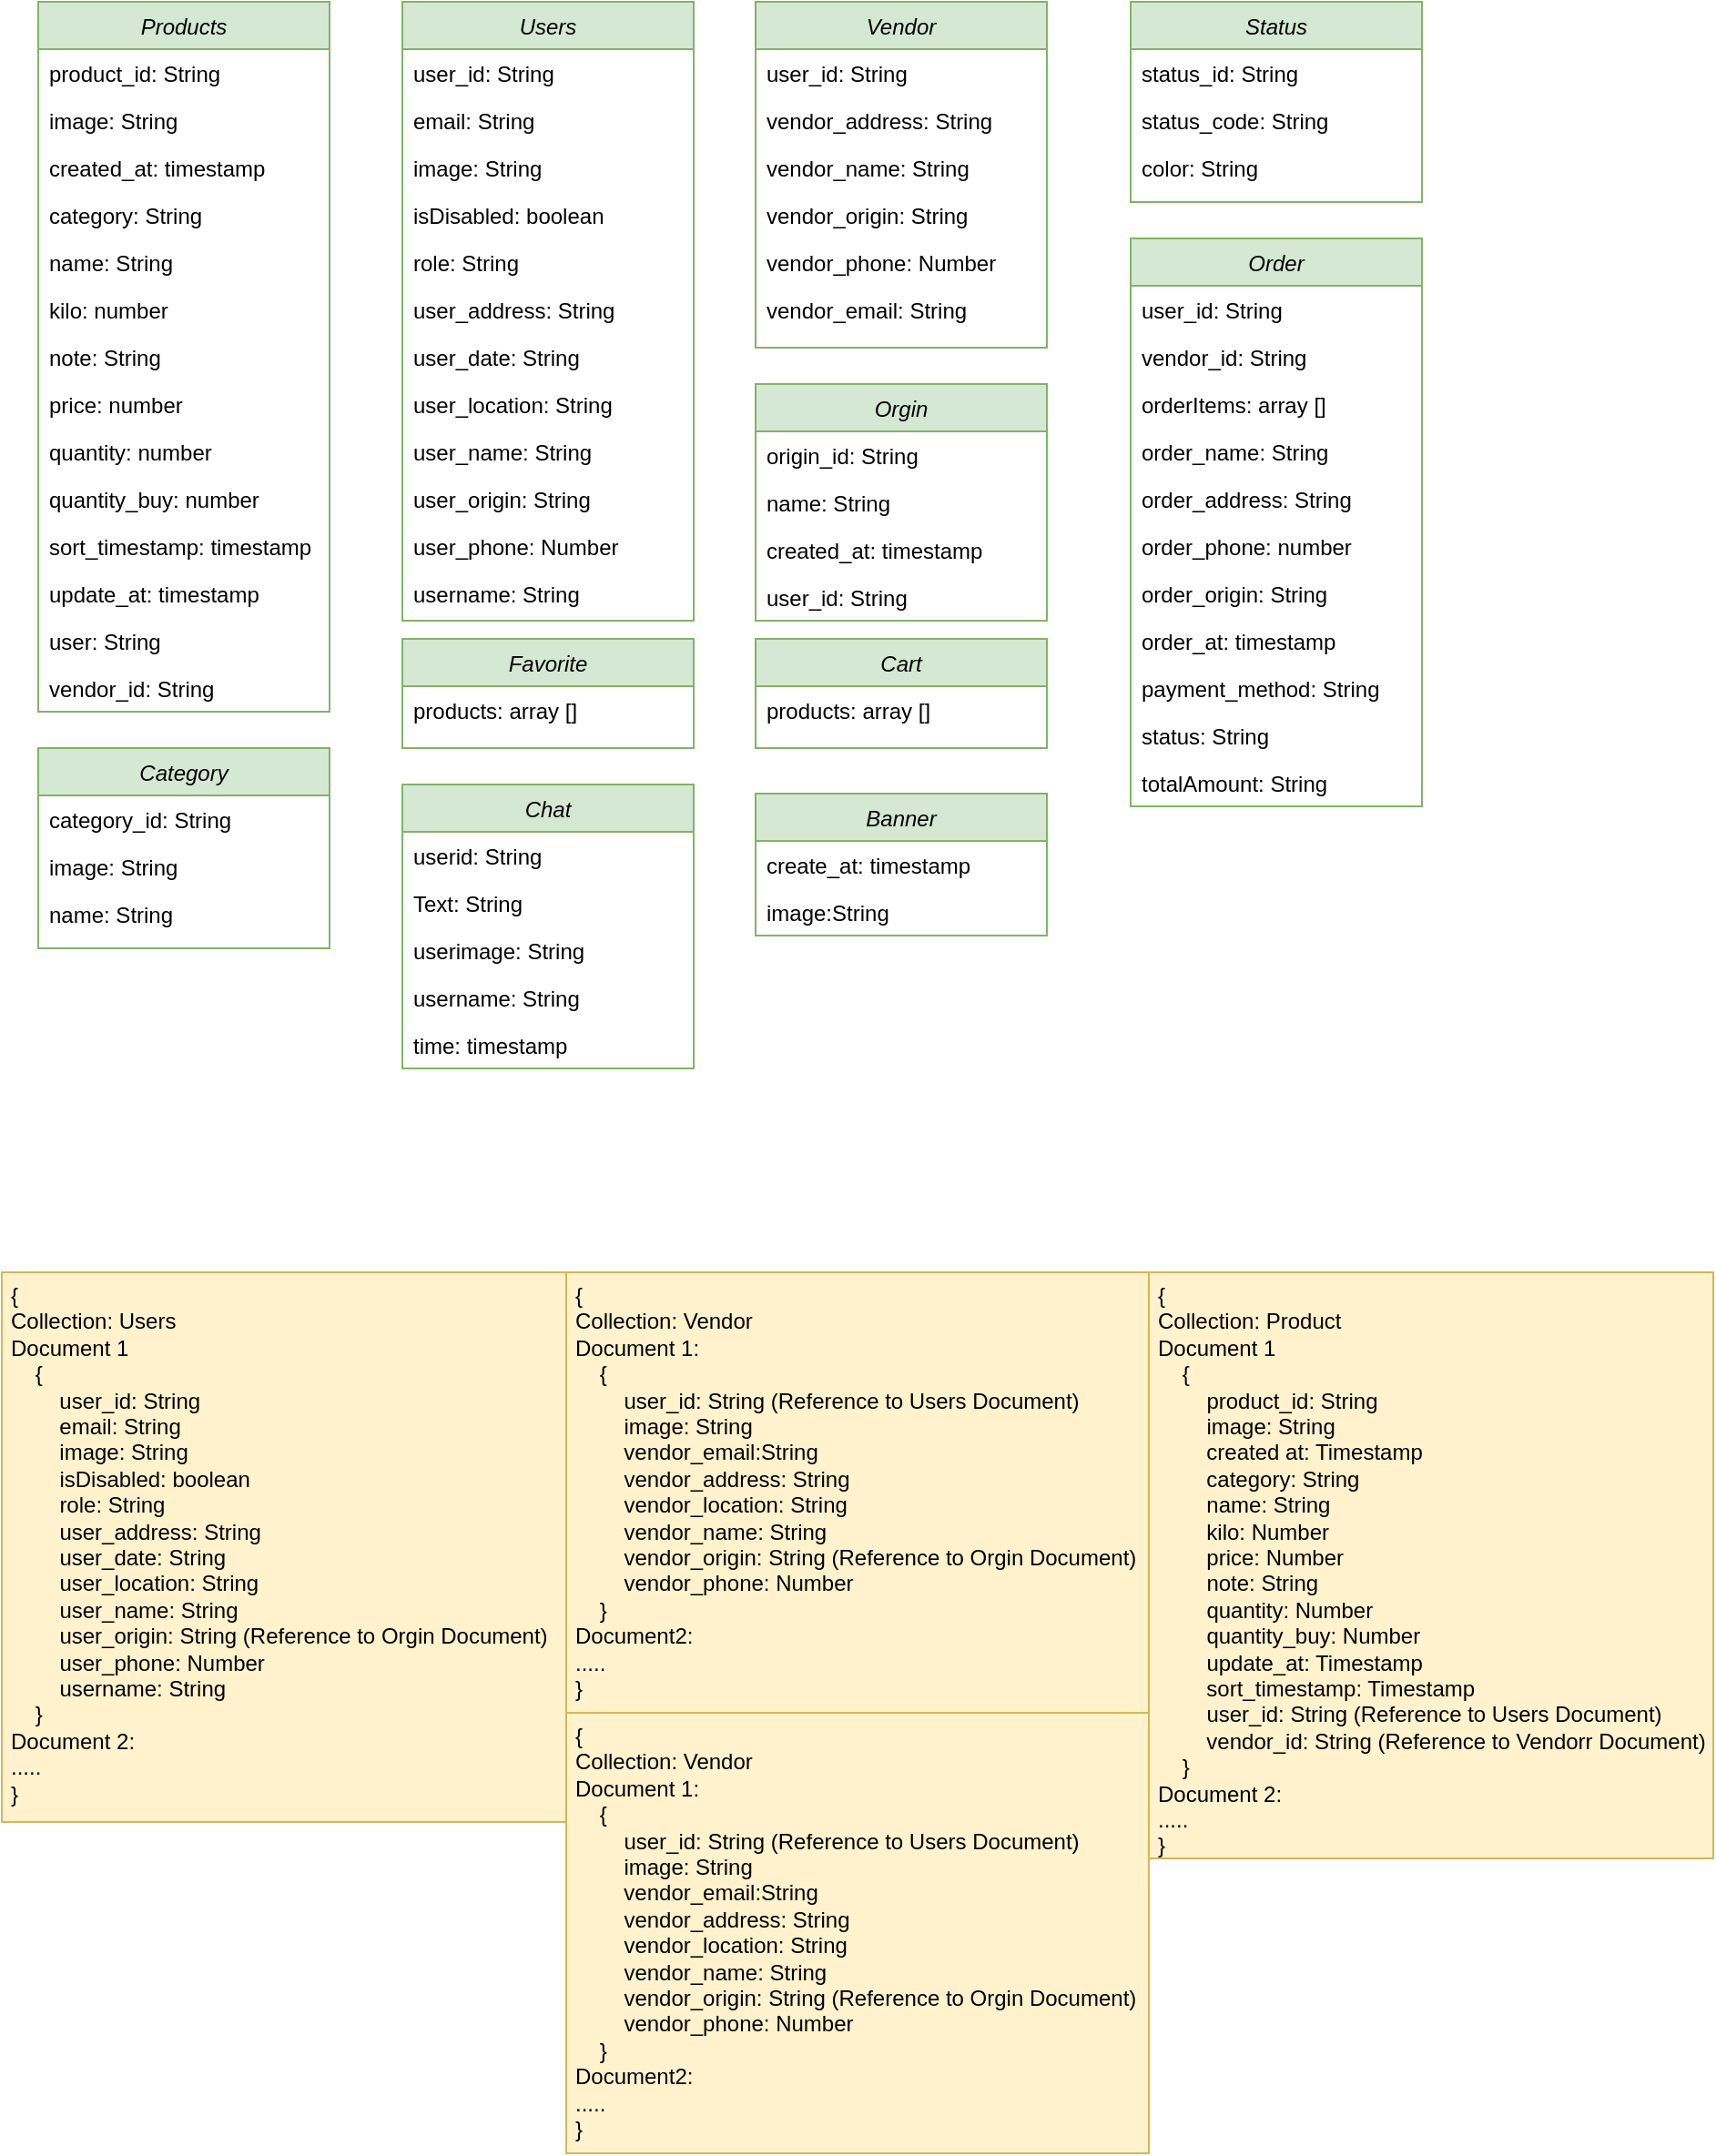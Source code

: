 <mxfile version="22.1.18" type="github">
  <diagram id="C5RBs43oDa-KdzZeNtuy" name="Page-1">
    <mxGraphModel dx="1050" dy="541" grid="1" gridSize="10" guides="1" tooltips="1" connect="1" arrows="1" fold="1" page="1" pageScale="1" pageWidth="827" pageHeight="1169" math="0" shadow="0">
      <root>
        <mxCell id="WIyWlLk6GJQsqaUBKTNV-0" />
        <mxCell id="WIyWlLk6GJQsqaUBKTNV-1" parent="WIyWlLk6GJQsqaUBKTNV-0" />
        <mxCell id="zkfFHV4jXpPFQw0GAbJ--0" value="Users" style="swimlane;fontStyle=2;align=center;verticalAlign=top;childLayout=stackLayout;horizontal=1;startSize=26;horizontalStack=0;resizeParent=1;resizeLast=0;collapsible=1;marginBottom=0;rounded=0;shadow=0;strokeWidth=1;labelBackgroundColor=none;labelBorderColor=none;fillColor=#d5e8d4;strokeColor=#82b366;" parent="WIyWlLk6GJQsqaUBKTNV-1" vertex="1">
          <mxGeometry x="220" y="120" width="160" height="340" as="geometry">
            <mxRectangle x="230" y="140" width="160" height="26" as="alternateBounds" />
          </mxGeometry>
        </mxCell>
        <mxCell id="roXI1xCHheZBRgPUizIZ-2" value="user_id: String" style="text;align=left;verticalAlign=top;spacingLeft=4;spacingRight=4;overflow=hidden;rotatable=0;points=[[0,0.5],[1,0.5]];portConstraint=eastwest;rounded=0;shadow=0;html=0;" parent="zkfFHV4jXpPFQw0GAbJ--0" vertex="1">
          <mxGeometry y="26" width="160" height="26" as="geometry" />
        </mxCell>
        <mxCell id="roXI1xCHheZBRgPUizIZ-20" value="email: String" style="text;align=left;verticalAlign=top;spacingLeft=4;spacingRight=4;overflow=hidden;rotatable=0;points=[[0,0.5],[1,0.5]];portConstraint=eastwest;rounded=0;shadow=0;html=0;" parent="zkfFHV4jXpPFQw0GAbJ--0" vertex="1">
          <mxGeometry y="52" width="160" height="26" as="geometry" />
        </mxCell>
        <mxCell id="zkfFHV4jXpPFQw0GAbJ--1" value="image: String" style="text;align=left;verticalAlign=top;spacingLeft=4;spacingRight=4;overflow=hidden;rotatable=0;points=[[0,0.5],[1,0.5]];portConstraint=eastwest;" parent="zkfFHV4jXpPFQw0GAbJ--0" vertex="1">
          <mxGeometry y="78" width="160" height="26" as="geometry" />
        </mxCell>
        <mxCell id="zkfFHV4jXpPFQw0GAbJ--2" value="isDisabled: boolean" style="text;align=left;verticalAlign=top;spacingLeft=4;spacingRight=4;overflow=hidden;rotatable=0;points=[[0,0.5],[1,0.5]];portConstraint=eastwest;rounded=0;shadow=0;html=0;" parent="zkfFHV4jXpPFQw0GAbJ--0" vertex="1">
          <mxGeometry y="104" width="160" height="26" as="geometry" />
        </mxCell>
        <mxCell id="zkfFHV4jXpPFQw0GAbJ--3" value="role: String" style="text;align=left;verticalAlign=top;spacingLeft=4;spacingRight=4;overflow=hidden;rotatable=0;points=[[0,0.5],[1,0.5]];portConstraint=eastwest;rounded=0;shadow=0;html=0;" parent="zkfFHV4jXpPFQw0GAbJ--0" vertex="1">
          <mxGeometry y="130" width="160" height="26" as="geometry" />
        </mxCell>
        <mxCell id="roXI1xCHheZBRgPUizIZ-0" value="user_address: String" style="text;align=left;verticalAlign=top;spacingLeft=4;spacingRight=4;overflow=hidden;rotatable=0;points=[[0,0.5],[1,0.5]];portConstraint=eastwest;rounded=0;shadow=0;html=0;" parent="zkfFHV4jXpPFQw0GAbJ--0" vertex="1">
          <mxGeometry y="156" width="160" height="26" as="geometry" />
        </mxCell>
        <mxCell id="roXI1xCHheZBRgPUizIZ-1" value="user_date: String" style="text;align=left;verticalAlign=top;spacingLeft=4;spacingRight=4;overflow=hidden;rotatable=0;points=[[0,0.5],[1,0.5]];portConstraint=eastwest;rounded=0;shadow=0;html=0;" parent="zkfFHV4jXpPFQw0GAbJ--0" vertex="1">
          <mxGeometry y="182" width="160" height="26" as="geometry" />
        </mxCell>
        <mxCell id="roXI1xCHheZBRgPUizIZ-3" value="user_location: String" style="text;align=left;verticalAlign=top;spacingLeft=4;spacingRight=4;overflow=hidden;rotatable=0;points=[[0,0.5],[1,0.5]];portConstraint=eastwest;rounded=0;shadow=0;html=0;" parent="zkfFHV4jXpPFQw0GAbJ--0" vertex="1">
          <mxGeometry y="208" width="160" height="26" as="geometry" />
        </mxCell>
        <mxCell id="roXI1xCHheZBRgPUizIZ-4" value="user_name: String" style="text;align=left;verticalAlign=top;spacingLeft=4;spacingRight=4;overflow=hidden;rotatable=0;points=[[0,0.5],[1,0.5]];portConstraint=eastwest;rounded=0;shadow=0;html=0;" parent="zkfFHV4jXpPFQw0GAbJ--0" vertex="1">
          <mxGeometry y="234" width="160" height="26" as="geometry" />
        </mxCell>
        <mxCell id="roXI1xCHheZBRgPUizIZ-5" value="user_origin: String" style="text;align=left;verticalAlign=top;spacingLeft=4;spacingRight=4;overflow=hidden;rotatable=0;points=[[0,0.5],[1,0.5]];portConstraint=eastwest;rounded=0;shadow=0;html=0;" parent="zkfFHV4jXpPFQw0GAbJ--0" vertex="1">
          <mxGeometry y="260" width="160" height="26" as="geometry" />
        </mxCell>
        <mxCell id="roXI1xCHheZBRgPUizIZ-6" value="user_phone: Number" style="text;align=left;verticalAlign=top;spacingLeft=4;spacingRight=4;overflow=hidden;rotatable=0;points=[[0,0.5],[1,0.5]];portConstraint=eastwest;rounded=0;shadow=0;html=0;" parent="zkfFHV4jXpPFQw0GAbJ--0" vertex="1">
          <mxGeometry y="286" width="160" height="26" as="geometry" />
        </mxCell>
        <mxCell id="roXI1xCHheZBRgPUizIZ-7" value="username: String" style="text;align=left;verticalAlign=top;spacingLeft=4;spacingRight=4;overflow=hidden;rotatable=0;points=[[0,0.5],[1,0.5]];portConstraint=eastwest;rounded=0;shadow=0;html=0;" parent="zkfFHV4jXpPFQw0GAbJ--0" vertex="1">
          <mxGeometry y="312" width="160" height="26" as="geometry" />
        </mxCell>
        <mxCell id="roXI1xCHheZBRgPUizIZ-8" value="Vendor" style="swimlane;fontStyle=2;align=center;verticalAlign=top;childLayout=stackLayout;horizontal=1;startSize=26;horizontalStack=0;resizeParent=1;resizeLast=0;collapsible=1;marginBottom=0;rounded=0;shadow=0;strokeWidth=1;labelBackgroundColor=none;labelBorderColor=none;fillColor=#d5e8d4;strokeColor=#82b366;" parent="WIyWlLk6GJQsqaUBKTNV-1" vertex="1">
          <mxGeometry x="414" y="120" width="160" height="190" as="geometry">
            <mxRectangle x="230" y="140" width="160" height="26" as="alternateBounds" />
          </mxGeometry>
        </mxCell>
        <mxCell id="roXI1xCHheZBRgPUizIZ-14" value="user_id: String" style="text;align=left;verticalAlign=top;spacingLeft=4;spacingRight=4;overflow=hidden;rotatable=0;points=[[0,0.5],[1,0.5]];portConstraint=eastwest;rounded=0;shadow=0;html=0;" parent="roXI1xCHheZBRgPUizIZ-8" vertex="1">
          <mxGeometry y="26" width="160" height="26" as="geometry" />
        </mxCell>
        <mxCell id="roXI1xCHheZBRgPUizIZ-12" value="vendor_address: String" style="text;align=left;verticalAlign=top;spacingLeft=4;spacingRight=4;overflow=hidden;rotatable=0;points=[[0,0.5],[1,0.5]];portConstraint=eastwest;rounded=0;shadow=0;html=0;" parent="roXI1xCHheZBRgPUizIZ-8" vertex="1">
          <mxGeometry y="52" width="160" height="26" as="geometry" />
        </mxCell>
        <mxCell id="roXI1xCHheZBRgPUizIZ-16" value="vendor_name: String" style="text;align=left;verticalAlign=top;spacingLeft=4;spacingRight=4;overflow=hidden;rotatable=0;points=[[0,0.5],[1,0.5]];portConstraint=eastwest;rounded=0;shadow=0;html=0;" parent="roXI1xCHheZBRgPUizIZ-8" vertex="1">
          <mxGeometry y="78" width="160" height="26" as="geometry" />
        </mxCell>
        <mxCell id="roXI1xCHheZBRgPUizIZ-17" value="vendor_origin: String" style="text;align=left;verticalAlign=top;spacingLeft=4;spacingRight=4;overflow=hidden;rotatable=0;points=[[0,0.5],[1,0.5]];portConstraint=eastwest;rounded=0;shadow=0;html=0;" parent="roXI1xCHheZBRgPUizIZ-8" vertex="1">
          <mxGeometry y="104" width="160" height="26" as="geometry" />
        </mxCell>
        <mxCell id="roXI1xCHheZBRgPUizIZ-18" value="vendor_phone: Number" style="text;align=left;verticalAlign=top;spacingLeft=4;spacingRight=4;overflow=hidden;rotatable=0;points=[[0,0.5],[1,0.5]];portConstraint=eastwest;rounded=0;shadow=0;html=0;" parent="roXI1xCHheZBRgPUizIZ-8" vertex="1">
          <mxGeometry y="130" width="160" height="26" as="geometry" />
        </mxCell>
        <mxCell id="roXI1xCHheZBRgPUizIZ-21" value="vendor_email: String" style="text;align=left;verticalAlign=top;spacingLeft=4;spacingRight=4;overflow=hidden;rotatable=0;points=[[0,0.5],[1,0.5]];portConstraint=eastwest;rounded=0;shadow=0;html=0;" parent="roXI1xCHheZBRgPUizIZ-8" vertex="1">
          <mxGeometry y="156" width="160" height="26" as="geometry" />
        </mxCell>
        <mxCell id="roXI1xCHheZBRgPUizIZ-22" value="Status" style="swimlane;fontStyle=2;align=center;verticalAlign=top;childLayout=stackLayout;horizontal=1;startSize=26;horizontalStack=0;resizeParent=1;resizeLast=0;collapsible=1;marginBottom=0;rounded=0;shadow=0;strokeWidth=1;labelBackgroundColor=none;labelBorderColor=none;fillColor=#d5e8d4;strokeColor=#82b366;" parent="WIyWlLk6GJQsqaUBKTNV-1" vertex="1">
          <mxGeometry x="620" y="120" width="160" height="110" as="geometry">
            <mxRectangle x="230" y="140" width="160" height="26" as="alternateBounds" />
          </mxGeometry>
        </mxCell>
        <mxCell id="roXI1xCHheZBRgPUizIZ-23" value="status_id: String" style="text;align=left;verticalAlign=top;spacingLeft=4;spacingRight=4;overflow=hidden;rotatable=0;points=[[0,0.5],[1,0.5]];portConstraint=eastwest;rounded=0;shadow=0;html=0;" parent="roXI1xCHheZBRgPUizIZ-22" vertex="1">
          <mxGeometry y="26" width="160" height="26" as="geometry" />
        </mxCell>
        <mxCell id="roXI1xCHheZBRgPUizIZ-24" value="status_code: String" style="text;align=left;verticalAlign=top;spacingLeft=4;spacingRight=4;overflow=hidden;rotatable=0;points=[[0,0.5],[1,0.5]];portConstraint=eastwest;rounded=0;shadow=0;html=0;" parent="roXI1xCHheZBRgPUizIZ-22" vertex="1">
          <mxGeometry y="52" width="160" height="26" as="geometry" />
        </mxCell>
        <mxCell id="roXI1xCHheZBRgPUizIZ-25" value="color: String" style="text;align=left;verticalAlign=top;spacingLeft=4;spacingRight=4;overflow=hidden;rotatable=0;points=[[0,0.5],[1,0.5]];portConstraint=eastwest;rounded=0;shadow=0;html=0;" parent="roXI1xCHheZBRgPUizIZ-22" vertex="1">
          <mxGeometry y="78" width="160" height="26" as="geometry" />
        </mxCell>
        <mxCell id="roXI1xCHheZBRgPUizIZ-29" value="Products" style="swimlane;fontStyle=2;align=center;verticalAlign=top;childLayout=stackLayout;horizontal=1;startSize=26;horizontalStack=0;resizeParent=1;resizeLast=0;collapsible=1;marginBottom=0;rounded=0;shadow=0;strokeWidth=1;labelBackgroundColor=none;labelBorderColor=none;fillColor=#d5e8d4;strokeColor=#82b366;" parent="WIyWlLk6GJQsqaUBKTNV-1" vertex="1">
          <mxGeometry x="20" y="120" width="160" height="390" as="geometry">
            <mxRectangle x="230" y="140" width="160" height="26" as="alternateBounds" />
          </mxGeometry>
        </mxCell>
        <mxCell id="roXI1xCHheZBRgPUizIZ-30" value="product_id: String" style="text;align=left;verticalAlign=top;spacingLeft=4;spacingRight=4;overflow=hidden;rotatable=0;points=[[0,0.5],[1,0.5]];portConstraint=eastwest;rounded=0;shadow=0;html=0;" parent="roXI1xCHheZBRgPUizIZ-29" vertex="1">
          <mxGeometry y="26" width="160" height="26" as="geometry" />
        </mxCell>
        <mxCell id="roXI1xCHheZBRgPUizIZ-31" value="image: String" style="text;align=left;verticalAlign=top;spacingLeft=4;spacingRight=4;overflow=hidden;rotatable=0;points=[[0,0.5],[1,0.5]];portConstraint=eastwest;" parent="roXI1xCHheZBRgPUizIZ-29" vertex="1">
          <mxGeometry y="52" width="160" height="26" as="geometry" />
        </mxCell>
        <mxCell id="roXI1xCHheZBRgPUizIZ-32" value="created_at: timestamp" style="text;align=left;verticalAlign=top;spacingLeft=4;spacingRight=4;overflow=hidden;rotatable=0;points=[[0,0.5],[1,0.5]];portConstraint=eastwest;rounded=0;shadow=0;html=0;" parent="roXI1xCHheZBRgPUizIZ-29" vertex="1">
          <mxGeometry y="78" width="160" height="26" as="geometry" />
        </mxCell>
        <mxCell id="roXI1xCHheZBRgPUizIZ-33" value="category: String" style="text;align=left;verticalAlign=top;spacingLeft=4;spacingRight=4;overflow=hidden;rotatable=0;points=[[0,0.5],[1,0.5]];portConstraint=eastwest;rounded=0;shadow=0;html=0;" parent="roXI1xCHheZBRgPUizIZ-29" vertex="1">
          <mxGeometry y="104" width="160" height="26" as="geometry" />
        </mxCell>
        <mxCell id="roXI1xCHheZBRgPUizIZ-34" value="name: String" style="text;align=left;verticalAlign=top;spacingLeft=4;spacingRight=4;overflow=hidden;rotatable=0;points=[[0,0.5],[1,0.5]];portConstraint=eastwest;rounded=0;shadow=0;html=0;" parent="roXI1xCHheZBRgPUizIZ-29" vertex="1">
          <mxGeometry y="130" width="160" height="26" as="geometry" />
        </mxCell>
        <mxCell id="roXI1xCHheZBRgPUizIZ-35" value="kilo: number" style="text;align=left;verticalAlign=top;spacingLeft=4;spacingRight=4;overflow=hidden;rotatable=0;points=[[0,0.5],[1,0.5]];portConstraint=eastwest;rounded=0;shadow=0;html=0;" parent="roXI1xCHheZBRgPUizIZ-29" vertex="1">
          <mxGeometry y="156" width="160" height="26" as="geometry" />
        </mxCell>
        <mxCell id="roXI1xCHheZBRgPUizIZ-36" value="note: String" style="text;align=left;verticalAlign=top;spacingLeft=4;spacingRight=4;overflow=hidden;rotatable=0;points=[[0,0.5],[1,0.5]];portConstraint=eastwest;rounded=0;shadow=0;html=0;" parent="roXI1xCHheZBRgPUizIZ-29" vertex="1">
          <mxGeometry y="182" width="160" height="26" as="geometry" />
        </mxCell>
        <mxCell id="roXI1xCHheZBRgPUizIZ-37" value="price: number" style="text;align=left;verticalAlign=top;spacingLeft=4;spacingRight=4;overflow=hidden;rotatable=0;points=[[0,0.5],[1,0.5]];portConstraint=eastwest;rounded=0;shadow=0;html=0;" parent="roXI1xCHheZBRgPUizIZ-29" vertex="1">
          <mxGeometry y="208" width="160" height="26" as="geometry" />
        </mxCell>
        <mxCell id="roXI1xCHheZBRgPUizIZ-38" value="quantity: number" style="text;align=left;verticalAlign=top;spacingLeft=4;spacingRight=4;overflow=hidden;rotatable=0;points=[[0,0.5],[1,0.5]];portConstraint=eastwest;rounded=0;shadow=0;html=0;" parent="roXI1xCHheZBRgPUizIZ-29" vertex="1">
          <mxGeometry y="234" width="160" height="26" as="geometry" />
        </mxCell>
        <mxCell id="roXI1xCHheZBRgPUizIZ-39" value="quantity_buy: number" style="text;align=left;verticalAlign=top;spacingLeft=4;spacingRight=4;overflow=hidden;rotatable=0;points=[[0,0.5],[1,0.5]];portConstraint=eastwest;rounded=0;shadow=0;html=0;" parent="roXI1xCHheZBRgPUizIZ-29" vertex="1">
          <mxGeometry y="260" width="160" height="26" as="geometry" />
        </mxCell>
        <mxCell id="roXI1xCHheZBRgPUizIZ-40" value="sort_timestamp: timestamp" style="text;align=left;verticalAlign=top;spacingLeft=4;spacingRight=4;overflow=hidden;rotatable=0;points=[[0,0.5],[1,0.5]];portConstraint=eastwest;rounded=0;shadow=0;html=0;" parent="roXI1xCHheZBRgPUizIZ-29" vertex="1">
          <mxGeometry y="286" width="160" height="26" as="geometry" />
        </mxCell>
        <mxCell id="roXI1xCHheZBRgPUizIZ-41" value="update_at: timestamp" style="text;align=left;verticalAlign=top;spacingLeft=4;spacingRight=4;overflow=hidden;rotatable=0;points=[[0,0.5],[1,0.5]];portConstraint=eastwest;rounded=0;shadow=0;html=0;" parent="roXI1xCHheZBRgPUizIZ-29" vertex="1">
          <mxGeometry y="312" width="160" height="26" as="geometry" />
        </mxCell>
        <mxCell id="VnIIEGHj8XKcr8KL7Oaz-0" value="user: String" style="text;align=left;verticalAlign=top;spacingLeft=4;spacingRight=4;overflow=hidden;rotatable=0;points=[[0,0.5],[1,0.5]];portConstraint=eastwest;rounded=0;shadow=0;html=0;" parent="roXI1xCHheZBRgPUizIZ-29" vertex="1">
          <mxGeometry y="338" width="160" height="26" as="geometry" />
        </mxCell>
        <mxCell id="VnIIEGHj8XKcr8KL7Oaz-1" value="vendor_id: String" style="text;align=left;verticalAlign=top;spacingLeft=4;spacingRight=4;overflow=hidden;rotatable=0;points=[[0,0.5],[1,0.5]];portConstraint=eastwest;rounded=0;shadow=0;html=0;" parent="roXI1xCHheZBRgPUizIZ-29" vertex="1">
          <mxGeometry y="364" width="160" height="26" as="geometry" />
        </mxCell>
        <mxCell id="VnIIEGHj8XKcr8KL7Oaz-2" value="Orgin" style="swimlane;fontStyle=2;align=center;verticalAlign=top;childLayout=stackLayout;horizontal=1;startSize=26;horizontalStack=0;resizeParent=1;resizeLast=0;collapsible=1;marginBottom=0;rounded=0;shadow=0;strokeWidth=1;labelBackgroundColor=none;labelBorderColor=none;fillColor=#d5e8d4;strokeColor=#82b366;" parent="WIyWlLk6GJQsqaUBKTNV-1" vertex="1">
          <mxGeometry x="414" y="330" width="160" height="130" as="geometry">
            <mxRectangle x="230" y="140" width="160" height="26" as="alternateBounds" />
          </mxGeometry>
        </mxCell>
        <mxCell id="VnIIEGHj8XKcr8KL7Oaz-3" value="origin_id: String" style="text;align=left;verticalAlign=top;spacingLeft=4;spacingRight=4;overflow=hidden;rotatable=0;points=[[0,0.5],[1,0.5]];portConstraint=eastwest;rounded=0;shadow=0;html=0;" parent="VnIIEGHj8XKcr8KL7Oaz-2" vertex="1">
          <mxGeometry y="26" width="160" height="26" as="geometry" />
        </mxCell>
        <mxCell id="VnIIEGHj8XKcr8KL7Oaz-4" value="name: String" style="text;align=left;verticalAlign=top;spacingLeft=4;spacingRight=4;overflow=hidden;rotatable=0;points=[[0,0.5],[1,0.5]];portConstraint=eastwest;rounded=0;shadow=0;html=0;" parent="VnIIEGHj8XKcr8KL7Oaz-2" vertex="1">
          <mxGeometry y="52" width="160" height="26" as="geometry" />
        </mxCell>
        <mxCell id="VnIIEGHj8XKcr8KL7Oaz-5" value="created_at: timestamp" style="text;align=left;verticalAlign=top;spacingLeft=4;spacingRight=4;overflow=hidden;rotatable=0;points=[[0,0.5],[1,0.5]];portConstraint=eastwest;rounded=0;shadow=0;html=0;" parent="VnIIEGHj8XKcr8KL7Oaz-2" vertex="1">
          <mxGeometry y="78" width="160" height="26" as="geometry" />
        </mxCell>
        <mxCell id="VnIIEGHj8XKcr8KL7Oaz-6" value="user_id: String" style="text;align=left;verticalAlign=top;spacingLeft=4;spacingRight=4;overflow=hidden;rotatable=0;points=[[0,0.5],[1,0.5]];portConstraint=eastwest;rounded=0;shadow=0;html=0;" parent="VnIIEGHj8XKcr8KL7Oaz-2" vertex="1">
          <mxGeometry y="104" width="160" height="26" as="geometry" />
        </mxCell>
        <mxCell id="VnIIEGHj8XKcr8KL7Oaz-7" value="Order" style="swimlane;fontStyle=2;align=center;verticalAlign=top;childLayout=stackLayout;horizontal=1;startSize=26;horizontalStack=0;resizeParent=1;resizeLast=0;collapsible=1;marginBottom=0;rounded=0;shadow=0;strokeWidth=1;labelBackgroundColor=none;labelBorderColor=none;fillColor=#d5e8d4;strokeColor=#82b366;" parent="WIyWlLk6GJQsqaUBKTNV-1" vertex="1">
          <mxGeometry x="620" y="250" width="160" height="312" as="geometry">
            <mxRectangle x="230" y="140" width="160" height="26" as="alternateBounds" />
          </mxGeometry>
        </mxCell>
        <mxCell id="VnIIEGHj8XKcr8KL7Oaz-17" value="user_id: String" style="text;align=left;verticalAlign=top;spacingLeft=4;spacingRight=4;overflow=hidden;rotatable=0;points=[[0,0.5],[1,0.5]];portConstraint=eastwest;rounded=0;shadow=0;html=0;" parent="VnIIEGHj8XKcr8KL7Oaz-7" vertex="1">
          <mxGeometry y="26" width="160" height="26" as="geometry" />
        </mxCell>
        <mxCell id="VnIIEGHj8XKcr8KL7Oaz-18" value="vendor_id: String" style="text;align=left;verticalAlign=top;spacingLeft=4;spacingRight=4;overflow=hidden;rotatable=0;points=[[0,0.5],[1,0.5]];portConstraint=eastwest;rounded=0;shadow=0;html=0;" parent="VnIIEGHj8XKcr8KL7Oaz-7" vertex="1">
          <mxGeometry y="52" width="160" height="26" as="geometry" />
        </mxCell>
        <mxCell id="VnIIEGHj8XKcr8KL7Oaz-8" value="orderItems: array []" style="text;align=left;verticalAlign=top;spacingLeft=4;spacingRight=4;overflow=hidden;rotatable=0;points=[[0,0.5],[1,0.5]];portConstraint=eastwest;rounded=0;shadow=0;html=0;" parent="VnIIEGHj8XKcr8KL7Oaz-7" vertex="1">
          <mxGeometry y="78" width="160" height="26" as="geometry" />
        </mxCell>
        <mxCell id="VnIIEGHj8XKcr8KL7Oaz-9" value="order_name: String" style="text;align=left;verticalAlign=top;spacingLeft=4;spacingRight=4;overflow=hidden;rotatable=0;points=[[0,0.5],[1,0.5]];portConstraint=eastwest;rounded=0;shadow=0;html=0;" parent="VnIIEGHj8XKcr8KL7Oaz-7" vertex="1">
          <mxGeometry y="104" width="160" height="26" as="geometry" />
        </mxCell>
        <mxCell id="VnIIEGHj8XKcr8KL7Oaz-10" value="order_address: String" style="text;align=left;verticalAlign=top;spacingLeft=4;spacingRight=4;overflow=hidden;rotatable=0;points=[[0,0.5],[1,0.5]];portConstraint=eastwest;rounded=0;shadow=0;html=0;" parent="VnIIEGHj8XKcr8KL7Oaz-7" vertex="1">
          <mxGeometry y="130" width="160" height="26" as="geometry" />
        </mxCell>
        <mxCell id="VnIIEGHj8XKcr8KL7Oaz-11" value="order_phone: number" style="text;align=left;verticalAlign=top;spacingLeft=4;spacingRight=4;overflow=hidden;rotatable=0;points=[[0,0.5],[1,0.5]];portConstraint=eastwest;rounded=0;shadow=0;html=0;" parent="VnIIEGHj8XKcr8KL7Oaz-7" vertex="1">
          <mxGeometry y="156" width="160" height="26" as="geometry" />
        </mxCell>
        <mxCell id="VnIIEGHj8XKcr8KL7Oaz-12" value="order_origin: String" style="text;align=left;verticalAlign=top;spacingLeft=4;spacingRight=4;overflow=hidden;rotatable=0;points=[[0,0.5],[1,0.5]];portConstraint=eastwest;rounded=0;shadow=0;html=0;" parent="VnIIEGHj8XKcr8KL7Oaz-7" vertex="1">
          <mxGeometry y="182" width="160" height="26" as="geometry" />
        </mxCell>
        <mxCell id="VnIIEGHj8XKcr8KL7Oaz-13" value="order_at: timestamp" style="text;align=left;verticalAlign=top;spacingLeft=4;spacingRight=4;overflow=hidden;rotatable=0;points=[[0,0.5],[1,0.5]];portConstraint=eastwest;rounded=0;shadow=0;html=0;" parent="VnIIEGHj8XKcr8KL7Oaz-7" vertex="1">
          <mxGeometry y="208" width="160" height="26" as="geometry" />
        </mxCell>
        <mxCell id="VnIIEGHj8XKcr8KL7Oaz-14" value="payment_method: String" style="text;align=left;verticalAlign=top;spacingLeft=4;spacingRight=4;overflow=hidden;rotatable=0;points=[[0,0.5],[1,0.5]];portConstraint=eastwest;rounded=0;shadow=0;html=0;" parent="VnIIEGHj8XKcr8KL7Oaz-7" vertex="1">
          <mxGeometry y="234" width="160" height="26" as="geometry" />
        </mxCell>
        <mxCell id="VnIIEGHj8XKcr8KL7Oaz-15" value="status: String" style="text;align=left;verticalAlign=top;spacingLeft=4;spacingRight=4;overflow=hidden;rotatable=0;points=[[0,0.5],[1,0.5]];portConstraint=eastwest;rounded=0;shadow=0;html=0;" parent="VnIIEGHj8XKcr8KL7Oaz-7" vertex="1">
          <mxGeometry y="260" width="160" height="26" as="geometry" />
        </mxCell>
        <mxCell id="VnIIEGHj8XKcr8KL7Oaz-16" value="totalAmount: String" style="text;align=left;verticalAlign=top;spacingLeft=4;spacingRight=4;overflow=hidden;rotatable=0;points=[[0,0.5],[1,0.5]];portConstraint=eastwest;rounded=0;shadow=0;html=0;" parent="VnIIEGHj8XKcr8KL7Oaz-7" vertex="1">
          <mxGeometry y="286" width="160" height="26" as="geometry" />
        </mxCell>
        <mxCell id="VnIIEGHj8XKcr8KL7Oaz-31" value="Favorite" style="swimlane;fontStyle=2;align=center;verticalAlign=top;childLayout=stackLayout;horizontal=1;startSize=26;horizontalStack=0;resizeParent=1;resizeLast=0;collapsible=1;marginBottom=0;rounded=0;shadow=0;strokeWidth=1;labelBackgroundColor=none;labelBorderColor=none;fillColor=#d5e8d4;strokeColor=#82b366;" parent="WIyWlLk6GJQsqaUBKTNV-1" vertex="1">
          <mxGeometry x="220" y="470" width="160" height="60" as="geometry">
            <mxRectangle x="230" y="140" width="160" height="26" as="alternateBounds" />
          </mxGeometry>
        </mxCell>
        <mxCell id="VnIIEGHj8XKcr8KL7Oaz-33" value="products: array []" style="text;align=left;verticalAlign=top;spacingLeft=4;spacingRight=4;overflow=hidden;rotatable=0;points=[[0,0.5],[1,0.5]];portConstraint=eastwest;rounded=0;shadow=0;html=0;" parent="VnIIEGHj8XKcr8KL7Oaz-31" vertex="1">
          <mxGeometry y="26" width="160" height="26" as="geometry" />
        </mxCell>
        <mxCell id="VnIIEGHj8XKcr8KL7Oaz-35" value="Chat" style="swimlane;fontStyle=2;align=center;verticalAlign=top;childLayout=stackLayout;horizontal=1;startSize=26;horizontalStack=0;resizeParent=1;resizeLast=0;collapsible=1;marginBottom=0;rounded=0;shadow=0;strokeWidth=1;labelBackgroundColor=none;labelBorderColor=none;fillColor=#d5e8d4;strokeColor=#82b366;" parent="WIyWlLk6GJQsqaUBKTNV-1" vertex="1">
          <mxGeometry x="220" y="550" width="160" height="156" as="geometry">
            <mxRectangle x="230" y="140" width="160" height="26" as="alternateBounds" />
          </mxGeometry>
        </mxCell>
        <mxCell id="VnIIEGHj8XKcr8KL7Oaz-36" value="userid: String" style="text;align=left;verticalAlign=top;spacingLeft=4;spacingRight=4;overflow=hidden;rotatable=0;points=[[0,0.5],[1,0.5]];portConstraint=eastwest;rounded=0;shadow=0;html=0;" parent="VnIIEGHj8XKcr8KL7Oaz-35" vertex="1">
          <mxGeometry y="26" width="160" height="26" as="geometry" />
        </mxCell>
        <mxCell id="VnIIEGHj8XKcr8KL7Oaz-37" value="Text: String" style="text;align=left;verticalAlign=top;spacingLeft=4;spacingRight=4;overflow=hidden;rotatable=0;points=[[0,0.5],[1,0.5]];portConstraint=eastwest;rounded=0;shadow=0;html=0;" parent="VnIIEGHj8XKcr8KL7Oaz-35" vertex="1">
          <mxGeometry y="52" width="160" height="26" as="geometry" />
        </mxCell>
        <mxCell id="VnIIEGHj8XKcr8KL7Oaz-38" value="userimage: String" style="text;align=left;verticalAlign=top;spacingLeft=4;spacingRight=4;overflow=hidden;rotatable=0;points=[[0,0.5],[1,0.5]];portConstraint=eastwest;rounded=0;shadow=0;html=0;" parent="VnIIEGHj8XKcr8KL7Oaz-35" vertex="1">
          <mxGeometry y="78" width="160" height="26" as="geometry" />
        </mxCell>
        <mxCell id="VnIIEGHj8XKcr8KL7Oaz-39" value="username: String" style="text;align=left;verticalAlign=top;spacingLeft=4;spacingRight=4;overflow=hidden;rotatable=0;points=[[0,0.5],[1,0.5]];portConstraint=eastwest;rounded=0;shadow=0;html=0;" parent="VnIIEGHj8XKcr8KL7Oaz-35" vertex="1">
          <mxGeometry y="104" width="160" height="26" as="geometry" />
        </mxCell>
        <mxCell id="VnIIEGHj8XKcr8KL7Oaz-40" value="time: timestamp" style="text;align=left;verticalAlign=top;spacingLeft=4;spacingRight=4;overflow=hidden;rotatable=0;points=[[0,0.5],[1,0.5]];portConstraint=eastwest;rounded=0;shadow=0;html=0;" parent="VnIIEGHj8XKcr8KL7Oaz-35" vertex="1">
          <mxGeometry y="130" width="160" height="26" as="geometry" />
        </mxCell>
        <mxCell id="VnIIEGHj8XKcr8KL7Oaz-41" value="Category" style="swimlane;fontStyle=2;align=center;verticalAlign=top;childLayout=stackLayout;horizontal=1;startSize=26;horizontalStack=0;resizeParent=1;resizeLast=0;collapsible=1;marginBottom=0;rounded=0;shadow=0;strokeWidth=1;labelBackgroundColor=none;labelBorderColor=none;fillColor=#d5e8d4;strokeColor=#82b366;" parent="WIyWlLk6GJQsqaUBKTNV-1" vertex="1">
          <mxGeometry x="20" y="530" width="160" height="110" as="geometry">
            <mxRectangle x="230" y="140" width="160" height="26" as="alternateBounds" />
          </mxGeometry>
        </mxCell>
        <mxCell id="VnIIEGHj8XKcr8KL7Oaz-42" value="category_id: String" style="text;align=left;verticalAlign=top;spacingLeft=4;spacingRight=4;overflow=hidden;rotatable=0;points=[[0,0.5],[1,0.5]];portConstraint=eastwest;rounded=0;shadow=0;html=0;" parent="VnIIEGHj8XKcr8KL7Oaz-41" vertex="1">
          <mxGeometry y="26" width="160" height="26" as="geometry" />
        </mxCell>
        <mxCell id="VnIIEGHj8XKcr8KL7Oaz-43" value="image: String" style="text;align=left;verticalAlign=top;spacingLeft=4;spacingRight=4;overflow=hidden;rotatable=0;points=[[0,0.5],[1,0.5]];portConstraint=eastwest;rounded=0;shadow=0;html=0;" parent="VnIIEGHj8XKcr8KL7Oaz-41" vertex="1">
          <mxGeometry y="52" width="160" height="26" as="geometry" />
        </mxCell>
        <mxCell id="VnIIEGHj8XKcr8KL7Oaz-44" value="name: String" style="text;align=left;verticalAlign=top;spacingLeft=4;spacingRight=4;overflow=hidden;rotatable=0;points=[[0,0.5],[1,0.5]];portConstraint=eastwest;rounded=0;shadow=0;html=0;" parent="VnIIEGHj8XKcr8KL7Oaz-41" vertex="1">
          <mxGeometry y="78" width="160" height="26" as="geometry" />
        </mxCell>
        <mxCell id="VnIIEGHj8XKcr8KL7Oaz-45" value="Cart" style="swimlane;fontStyle=2;align=center;verticalAlign=top;childLayout=stackLayout;horizontal=1;startSize=26;horizontalStack=0;resizeParent=1;resizeLast=0;collapsible=1;marginBottom=0;rounded=0;shadow=0;strokeWidth=1;labelBackgroundColor=none;labelBorderColor=none;fillColor=#d5e8d4;strokeColor=#82b366;" parent="WIyWlLk6GJQsqaUBKTNV-1" vertex="1">
          <mxGeometry x="414" y="470" width="160" height="60" as="geometry">
            <mxRectangle x="230" y="140" width="160" height="26" as="alternateBounds" />
          </mxGeometry>
        </mxCell>
        <mxCell id="VnIIEGHj8XKcr8KL7Oaz-46" value="products: array []" style="text;align=left;verticalAlign=top;spacingLeft=4;spacingRight=4;overflow=hidden;rotatable=0;points=[[0,0.5],[1,0.5]];portConstraint=eastwest;rounded=0;shadow=0;html=0;" parent="VnIIEGHj8XKcr8KL7Oaz-45" vertex="1">
          <mxGeometry y="26" width="160" height="26" as="geometry" />
        </mxCell>
        <mxCell id="VnIIEGHj8XKcr8KL7Oaz-47" value="Banner" style="swimlane;fontStyle=2;align=center;verticalAlign=top;childLayout=stackLayout;horizontal=1;startSize=26;horizontalStack=0;resizeParent=1;resizeLast=0;collapsible=1;marginBottom=0;rounded=0;shadow=0;strokeWidth=1;labelBackgroundColor=none;labelBorderColor=none;fillColor=#d5e8d4;strokeColor=#82b366;" parent="WIyWlLk6GJQsqaUBKTNV-1" vertex="1">
          <mxGeometry x="414" y="555" width="160" height="78" as="geometry">
            <mxRectangle x="230" y="140" width="160" height="26" as="alternateBounds" />
          </mxGeometry>
        </mxCell>
        <mxCell id="VnIIEGHj8XKcr8KL7Oaz-48" value="create_at: timestamp" style="text;align=left;verticalAlign=top;spacingLeft=4;spacingRight=4;overflow=hidden;rotatable=0;points=[[0,0.5],[1,0.5]];portConstraint=eastwest;rounded=0;shadow=0;html=0;" parent="VnIIEGHj8XKcr8KL7Oaz-47" vertex="1">
          <mxGeometry y="26" width="160" height="26" as="geometry" />
        </mxCell>
        <mxCell id="VnIIEGHj8XKcr8KL7Oaz-49" value="image:String" style="text;align=left;verticalAlign=top;spacingLeft=4;spacingRight=4;overflow=hidden;rotatable=0;points=[[0,0.5],[1,0.5]];portConstraint=eastwest;rounded=0;shadow=0;html=0;" parent="VnIIEGHj8XKcr8KL7Oaz-47" vertex="1">
          <mxGeometry y="52" width="160" height="26" as="geometry" />
        </mxCell>
        <mxCell id="wSnXTbk56tFFZgQUNXcT-4" value="&lt;h1&gt;&lt;p style=&quot;border-color: var(--border-color); font-weight: 400; box-sizing: border-box; outline: 0px; padding: 0px; margin: 0px; cursor: text; counter-reset: list-1 0 list-2 0 list-3 0 list-4 0 list-5 0 list-6 0 list-7 0 list-8 0 list-9 0; font-family: Helvetica, Arial, sans-serif; font-size: 12px;&quot;&gt;&lt;font style=&quot;border-color: var(--border-color); font-size: 12px;&quot;&gt;{&lt;/font&gt;&lt;/p&gt;&lt;p style=&quot;border-color: var(--border-color); font-weight: 400; box-sizing: border-box; outline: 0px; padding: 0px; margin: 0px; cursor: text; counter-reset: list-1 0 list-2 0 list-3 0 list-4 0 list-5 0 list-6 0 list-7 0 list-8 0 list-9 0; font-family: Helvetica, Arial, sans-serif; font-size: 12px;&quot;&gt;&lt;font style=&quot;border-color: var(--border-color); font-size: 12px;&quot;&gt;Collection: Vendor&lt;/font&gt;&lt;/p&gt;&lt;p style=&quot;border-color: var(--border-color); font-weight: 400; box-sizing: border-box; outline: 0px; padding: 0px; margin: 0px; cursor: text; counter-reset: list-1 0 list-2 0 list-3 0 list-4 0 list-5 0 list-6 0 list-7 0 list-8 0 list-9 0; font-family: Helvetica, Arial, sans-serif; font-size: 12px;&quot;&gt;&lt;font style=&quot;border-color: var(--border-color); font-size: 12px;&quot;&gt;Document 1:&lt;/font&gt;&lt;/p&gt;&lt;p style=&quot;border-color: var(--border-color); font-weight: 400; box-sizing: border-box; outline: 0px; padding: 0px; margin: 0px; cursor: text; counter-reset: list-1 0 list-2 0 list-3 0 list-4 0 list-5 0 list-6 0 list-7 0 list-8 0 list-9 0; font-family: Helvetica, Arial, sans-serif; font-size: 12px;&quot;&gt;&lt;font style=&quot;border-color: var(--border-color); font-size: 12px;&quot;&gt;&amp;nbsp;&amp;nbsp;&amp;nbsp;&amp;nbsp;{&lt;/font&gt;&lt;/p&gt;&lt;p style=&quot;border-color: var(--border-color); font-weight: 400; box-sizing: border-box; outline: 0px; padding: 0px; margin: 0px; cursor: text; counter-reset: list-1 0 list-2 0 list-3 0 list-4 0 list-5 0 list-6 0 list-7 0 list-8 0 list-9 0; font-family: Helvetica, Arial, sans-serif; font-size: 12px;&quot;&gt;&lt;font style=&quot;border-color: var(--border-color); font-size: 12px;&quot;&gt;&lt;span style=&quot;border-color: var(--border-color); box-sizing: border-box; outline: 0px; background-color: rgb(0, 0, 0); padding-bottom: 5px !important;&quot;&gt;&lt;/span&gt;&lt;span style=&quot;border-color: var(--border-color);&quot;&gt;&lt;span style=&quot;border-color: var(--border-color);&quot;&gt;&amp;nbsp;&amp;nbsp;&amp;nbsp;&amp;nbsp;&lt;span style=&quot;&quot;&gt;&lt;span style=&quot;&quot;&gt;&amp;nbsp;&amp;nbsp;&amp;nbsp;&amp;nbsp;&lt;/span&gt;&lt;/span&gt;&lt;/span&gt;&lt;/span&gt;user_id: String (Reference to Users Document)&lt;/font&gt;&lt;/p&gt;&lt;p style=&quot;border-color: var(--border-color); font-weight: 400; box-sizing: border-box; outline: 0px; padding: 0px; margin: 0px; cursor: text; counter-reset: list-1 0 list-2 0 list-3 0 list-4 0 list-5 0 list-6 0 list-7 0 list-8 0 list-9 0; font-family: Helvetica, Arial, sans-serif; font-size: 12px;&quot;&gt;&lt;font style=&quot;border-color: var(--border-color); font-size: 12px;&quot;&gt;&lt;span style=&quot;border-color: var(--border-color); box-sizing: border-box; outline: 0px; padding-bottom: 5px !important;&quot;&gt;&lt;span style=&quot;border-color: var(--border-color);&quot;&gt;&lt;span style=&quot;border-color: var(--border-color);&quot;&gt;&amp;nbsp; &amp;nbsp;&amp;nbsp;&lt;span style=&quot;&quot;&gt;&lt;span style=&quot;&quot;&gt;&amp;nbsp;&amp;nbsp;&amp;nbsp;&amp;nbsp;&lt;/span&gt;&lt;/span&gt;&lt;/span&gt;&lt;/span&gt;image: String&lt;/span&gt;&lt;/font&gt;&lt;/p&gt;&lt;p style=&quot;border-color: var(--border-color); font-weight: 400; box-sizing: border-box; outline: 0px; padding: 0px; margin: 0px; cursor: text; counter-reset: list-1 0 list-2 0 list-3 0 list-4 0 list-5 0 list-6 0 list-7 0 list-8 0 list-9 0; font-family: Helvetica, Arial, sans-serif; font-size: 12px;&quot;&gt;&lt;font style=&quot;border-color: var(--border-color); font-size: 12px;&quot;&gt;&lt;span style=&quot;border-color: var(--border-color);&quot;&gt;&amp;nbsp;&amp;nbsp;&amp;nbsp;&amp;nbsp;&lt;span style=&quot;border-color: var(--border-color);&quot;&gt;&lt;span style=&quot;border-color: var(--border-color);&quot;&gt;&amp;nbsp; &amp;nbsp; vendor_email:String&lt;/span&gt;&lt;/span&gt;&lt;/span&gt;&lt;/font&gt;&lt;/p&gt;&lt;p style=&quot;border-color: var(--border-color); font-weight: 400; box-sizing: border-box; outline: 0px; padding: 0px; margin: 0px; cursor: text; counter-reset: list-1 0 list-2 0 list-3 0 list-4 0 list-5 0 list-6 0 list-7 0 list-8 0 list-9 0; font-family: Helvetica, Arial, sans-serif; font-size: 12px;&quot;&gt;&lt;font style=&quot;border-color: var(--border-color); font-size: 12px;&quot;&gt;&lt;span style=&quot;border-color: var(--border-color);&quot;&gt;&amp;nbsp;&amp;nbsp;&amp;nbsp;&amp;nbsp;&lt;span style=&quot;border-color: var(--border-color);&quot;&gt;&lt;span style=&quot;border-color: var(--border-color);&quot;&gt;&amp;nbsp; &amp;nbsp;&amp;nbsp;&lt;/span&gt;&lt;/span&gt;&lt;/span&gt;&lt;span style=&quot;border-color: var(--border-color); box-sizing: border-box; outline: 0px; padding-bottom: 5px !important;&quot;&gt;vendor_address: String&lt;/span&gt;&lt;/font&gt;&lt;/p&gt;&lt;p style=&quot;border-color: var(--border-color); font-weight: 400; box-sizing: border-box; outline: 0px; padding: 0px; margin: 0px; cursor: text; counter-reset: list-1 0 list-2 0 list-3 0 list-4 0 list-5 0 list-6 0 list-7 0 list-8 0 list-9 0; font-family: Helvetica, Arial, sans-serif; font-size: 12px;&quot;&gt;&lt;font style=&quot;border-color: var(--border-color); font-size: 12px;&quot;&gt;&lt;span style=&quot;border-color: var(--border-color);&quot;&gt;&amp;nbsp;&amp;nbsp;&amp;nbsp;&amp;nbsp;&lt;span style=&quot;border-color: var(--border-color);&quot;&gt;&lt;span style=&quot;border-color: var(--border-color);&quot;&gt;&amp;nbsp; &amp;nbsp;&amp;nbsp;&lt;/span&gt;&lt;/span&gt;&lt;/span&gt;&lt;span style=&quot;border-color: var(--border-color); box-sizing: border-box; outline: 0px; padding-bottom: 5px !important;&quot;&gt;vendor_location: String&lt;/span&gt;&lt;/font&gt;&lt;/p&gt;&lt;p style=&quot;border-color: var(--border-color); font-weight: 400; box-sizing: border-box; outline: 0px; padding: 0px; margin: 0px; cursor: text; counter-reset: list-1 0 list-2 0 list-3 0 list-4 0 list-5 0 list-6 0 list-7 0 list-8 0 list-9 0; font-family: Helvetica, Arial, sans-serif; font-size: 12px;&quot;&gt;&lt;font style=&quot;border-color: var(--border-color); font-size: 12px;&quot;&gt;&lt;span style=&quot;border-color: var(--border-color);&quot;&gt;&amp;nbsp;&amp;nbsp;&amp;nbsp;&amp;nbsp;&lt;span style=&quot;border-color: var(--border-color);&quot;&gt;&lt;span style=&quot;border-color: var(--border-color);&quot;&gt;&amp;nbsp; &amp;nbsp;&amp;nbsp;&lt;/span&gt;&lt;/span&gt;&lt;/span&gt;&lt;span style=&quot;border-color: var(--border-color); box-sizing: border-box; outline: 0px; padding-bottom: 5px !important;&quot;&gt;vendor_name: String&lt;/span&gt;&lt;/font&gt;&lt;/p&gt;&lt;p style=&quot;border-color: var(--border-color); font-weight: 400; box-sizing: border-box; outline: 0px; padding: 0px; margin: 0px; cursor: text; counter-reset: list-1 0 list-2 0 list-3 0 list-4 0 list-5 0 list-6 0 list-7 0 list-8 0 list-9 0; font-family: Helvetica, Arial, sans-serif; font-size: 12px;&quot;&gt;&lt;font style=&quot;border-color: var(--border-color); font-size: 12px;&quot;&gt;&lt;span style=&quot;border-color: var(--border-color);&quot;&gt;&amp;nbsp;&amp;nbsp;&amp;nbsp;&amp;nbsp;&lt;span style=&quot;border-color: var(--border-color);&quot;&gt;&lt;span style=&quot;border-color: var(--border-color);&quot;&gt;&amp;nbsp; &amp;nbsp;&amp;nbsp;&lt;/span&gt;&lt;/span&gt;&lt;/span&gt;&lt;span style=&quot;border-color: var(--border-color); box-sizing: border-box; outline: 0px; padding-bottom: 5px !important;&quot;&gt;vendor_origin: String (Reference to Orgin Document)&lt;/span&gt;&lt;/font&gt;&lt;/p&gt;&lt;p style=&quot;border-color: var(--border-color); font-weight: 400; box-sizing: border-box; outline: 0px; padding: 0px; margin: 0px; cursor: text; counter-reset: list-1 0 list-2 0 list-3 0 list-4 0 list-5 0 list-6 0 list-7 0 list-8 0 list-9 0; font-family: Helvetica, Arial, sans-serif; font-size: 12px;&quot;&gt;&lt;font style=&quot;border-color: var(--border-color); font-size: 12px;&quot;&gt;&lt;span style=&quot;border-color: var(--border-color);&quot;&gt;&amp;nbsp;&amp;nbsp;&amp;nbsp;&amp;nbsp;&lt;span style=&quot;border-color: var(--border-color);&quot;&gt;&lt;span style=&quot;border-color: var(--border-color);&quot;&gt;&amp;nbsp; &amp;nbsp;&amp;nbsp;&lt;/span&gt;&lt;/span&gt;&lt;/span&gt;&lt;span style=&quot;border-color: var(--border-color); box-sizing: border-box; outline: 0px; padding-bottom: 5px !important;&quot;&gt;vendor_phone: Number&lt;/span&gt;&lt;/font&gt;&lt;/p&gt;&lt;p style=&quot;border-color: var(--border-color); font-weight: 400; box-sizing: border-box; outline: 0px; padding: 0px; margin: 0px; cursor: text; counter-reset: list-1 0 list-2 0 list-3 0 list-4 0 list-5 0 list-6 0 list-7 0 list-8 0 list-9 0; font-family: Helvetica, Arial, sans-serif; font-size: 12px;&quot;&gt;&lt;font style=&quot;border-color: var(--border-color); font-size: 12px;&quot;&gt;&lt;span style=&quot;border-color: var(--border-color);&quot;&gt;&amp;nbsp;&amp;nbsp;&amp;nbsp;&amp;nbsp;&lt;/span&gt;}&lt;/font&gt;&lt;/p&gt;&lt;p style=&quot;border-color: var(--border-color); font-weight: 400; box-sizing: border-box; outline: 0px; padding: 0px; margin: 0px; cursor: text; counter-reset: list-1 0 list-2 0 list-3 0 list-4 0 list-5 0 list-6 0 list-7 0 list-8 0 list-9 0; font-family: Helvetica, Arial, sans-serif; font-size: 12px;&quot;&gt;&lt;font style=&quot;border-color: var(--border-color); font-size: 12px;&quot;&gt;Document2:&lt;/font&gt;&lt;/p&gt;&lt;p style=&quot;border-color: var(--border-color); font-weight: 400; box-sizing: border-box; outline: 0px; padding: 0px; margin: 0px; cursor: text; counter-reset: list-1 0 list-2 0 list-3 0 list-4 0 list-5 0 list-6 0 list-7 0 list-8 0 list-9 0; font-family: Helvetica, Arial, sans-serif; font-size: 12px;&quot;&gt;&lt;font style=&quot;border-color: var(--border-color); font-size: 12px;&quot;&gt;.....&lt;/font&gt;&lt;/p&gt;&lt;p style=&quot;border-color: var(--border-color); font-weight: 400; box-sizing: border-box; outline: 0px; padding: 0px; margin: 0px; cursor: text; counter-reset: list-1 0 list-2 0 list-3 0 list-4 0 list-5 0 list-6 0 list-7 0 list-8 0 list-9 0; font-family: Helvetica, Arial, sans-serif; font-size: 12px;&quot;&gt;&lt;font style=&quot;border-color: var(--border-color); font-size: 12px;&quot;&gt;}&lt;/font&gt;&lt;/p&gt;&lt;/h1&gt;" style="text;html=1;strokeColor=#d6b656;fillColor=#fff2cc;spacing=5;spacingTop=-20;whiteSpace=wrap;overflow=hidden;rounded=0;" vertex="1" parent="WIyWlLk6GJQsqaUBKTNV-1">
          <mxGeometry x="310" y="818" width="320" height="242" as="geometry" />
        </mxCell>
        <mxCell id="wSnXTbk56tFFZgQUNXcT-5" value="&lt;h1&gt;&lt;p style=&quot;border-color: var(--border-color); font-weight: 400; box-sizing: border-box; outline: 0px; padding: 0px; margin: 0px; cursor: text; counter-reset: list-1 0 list-2 0 list-3 0 list-4 0 list-5 0 list-6 0 list-7 0 list-8 0 list-9 0; font-family: Helvetica, Arial, sans-serif; font-size: 12px;&quot;&gt;&lt;font style=&quot;border-color: var(--border-color); font-size: 12px;&quot;&gt;{&lt;/font&gt;&lt;/p&gt;&lt;p style=&quot;border-color: var(--border-color); font-weight: 400; box-sizing: border-box; outline: 0px; padding: 0px; margin: 0px; cursor: text; counter-reset: list-1 0 list-2 0 list-3 0 list-4 0 list-5 0 list-6 0 list-7 0 list-8 0 list-9 0; font-family: Helvetica, Arial, sans-serif; font-size: 12px;&quot;&gt;&lt;font style=&quot;border-color: var(--border-color); font-size: 12px;&quot;&gt;Collection: Users&lt;/font&gt;&lt;/p&gt;&lt;p style=&quot;border-color: var(--border-color); font-weight: 400; box-sizing: border-box; outline: 0px; padding: 0px; margin: 0px; cursor: text; counter-reset: list-1 0 list-2 0 list-3 0 list-4 0 list-5 0 list-6 0 list-7 0 list-8 0 list-9 0; font-family: Helvetica, Arial, sans-serif; font-size: 12px;&quot;&gt;&lt;font style=&quot;border-color: var(--border-color); font-size: 12px;&quot;&gt;Document 1&lt;/font&gt;&lt;/p&gt;&lt;p style=&quot;border-color: var(--border-color); font-weight: 400; box-sizing: border-box; outline: 0px; padding: 0px; margin: 0px; cursor: text; counter-reset: list-1 0 list-2 0 list-3 0 list-4 0 list-5 0 list-6 0 list-7 0 list-8 0 list-9 0; font-family: Helvetica, Arial, sans-serif; font-size: 12px;&quot;&gt;&lt;font style=&quot;border-color: var(--border-color); font-size: 12px;&quot;&gt;&amp;nbsp;&amp;nbsp;&amp;nbsp;&amp;nbsp;{&lt;/font&gt;&lt;/p&gt;&lt;p style=&quot;border-color: var(--border-color); font-weight: 400; box-sizing: border-box; outline: 0px; padding: 0px; margin: 0px; cursor: text; counter-reset: list-1 0 list-2 0 list-3 0 list-4 0 list-5 0 list-6 0 list-7 0 list-8 0 list-9 0; font-family: Helvetica, Arial, sans-serif; font-size: 12px;&quot;&gt;&lt;font style=&quot;border-color: var(--border-color); font-size: 12px;&quot;&gt;&lt;span style=&quot;border-color: var(--border-color); box-sizing: border-box; outline: 0px; background-color: rgb(0, 0, 0); padding-bottom: 5px !important;&quot;&gt;&lt;/span&gt;&lt;span style=&quot;border-color: var(--border-color);&quot;&gt;&lt;span style=&quot;border-color: var(--border-color);&quot;&gt;&amp;nbsp;&amp;nbsp;&amp;nbsp;&amp;nbsp;&lt;span style=&quot;white-space: pre;&quot;&gt;&#x9;&lt;/span&gt;&lt;/span&gt;&lt;/span&gt;user_id: String&lt;/font&gt;&lt;/p&gt;&lt;p style=&quot;border-color: var(--border-color); font-weight: 400; box-sizing: border-box; outline: 0px; padding: 0px; margin: 0px; cursor: text; counter-reset: list-1 0 list-2 0 list-3 0 list-4 0 list-5 0 list-6 0 list-7 0 list-8 0 list-9 0; font-family: Helvetica, Arial, sans-serif; font-size: 12px;&quot;&gt;&lt;font style=&quot;border-color: var(--border-color); font-size: 12px;&quot;&gt;&lt;span style=&quot;white-space: pre;&quot;&gt;&#x9;&lt;/span&gt;email: String&lt;br&gt;&lt;/font&gt;&lt;/p&gt;&lt;p style=&quot;border-color: var(--border-color); font-weight: 400; box-sizing: border-box; outline: 0px; padding: 0px; margin: 0px; cursor: text; counter-reset: list-1 0 list-2 0 list-3 0 list-4 0 list-5 0 list-6 0 list-7 0 list-8 0 list-9 0; font-family: Helvetica, Arial, sans-serif; font-size: 12px;&quot;&gt;&lt;font style=&quot;border-color: var(--border-color); font-size: 12px;&quot;&gt;&lt;span style=&quot;border-color: var(--border-color); box-sizing: border-box; outline: 0px; background-color: rgb(0, 0, 0); padding-bottom: 5px !important;&quot;&gt;&lt;/span&gt;&lt;span style=&quot;border-color: var(--border-color); box-sizing: border-box; outline: 0px; padding-bottom: 5px !important;&quot;&gt;&lt;span style=&quot;border-color: var(--border-color);&quot;&gt;&lt;span style=&quot;border-color: var(--border-color);&quot;&gt;&amp;nbsp;&amp;nbsp;&amp;nbsp;&amp;nbsp;&lt;span style=&quot;white-space: pre;&quot;&gt;&#x9;&lt;/span&gt;&lt;/span&gt;&lt;/span&gt;image: String&lt;/span&gt;&lt;/font&gt;&lt;/p&gt;&lt;p style=&quot;border-color: var(--border-color); font-weight: 400; box-sizing: border-box; outline: 0px; padding: 0px; margin: 0px; cursor: text; counter-reset: list-1 0 list-2 0 list-3 0 list-4 0 list-5 0 list-6 0 list-7 0 list-8 0 list-9 0; font-family: Helvetica, Arial, sans-serif; font-size: 12px;&quot;&gt;&lt;font style=&quot;border-color: var(--border-color); font-size: 12px;&quot;&gt;&lt;span style=&quot;border-color: var(--border-color);&quot;&gt;&amp;nbsp;&amp;nbsp;&amp;nbsp;&amp;nbsp;&lt;span style=&quot;border-color: var(--border-color);&quot;&gt;&lt;span style=&quot;border-color: var(--border-color);&quot;&gt;&amp;nbsp;&amp;nbsp;&amp;nbsp;&amp;nbsp;&lt;/span&gt;&lt;/span&gt;&lt;/span&gt;i&lt;span style=&quot;border-color: var(--border-color); box-sizing: border-box; outline: 0px; padding-bottom: 5px !important;&quot;&gt;sDisabled: boolean&lt;/span&gt;&lt;/font&gt;&lt;/p&gt;&lt;p style=&quot;border-color: var(--border-color); font-weight: 400; box-sizing: border-box; outline: 0px; padding: 0px; margin: 0px; cursor: text; counter-reset: list-1 0 list-2 0 list-3 0 list-4 0 list-5 0 list-6 0 list-7 0 list-8 0 list-9 0; font-family: Helvetica, Arial, sans-serif; font-size: 12px;&quot;&gt;&lt;font style=&quot;border-color: var(--border-color); font-size: 12px;&quot;&gt;&lt;span style=&quot;border-color: var(--border-color);&quot;&gt;&amp;nbsp;&amp;nbsp;&amp;nbsp;&amp;nbsp;&lt;span style=&quot;border-color: var(--border-color);&quot;&gt;&lt;span style=&quot;border-color: var(--border-color);&quot;&gt;&amp;nbsp;&amp;nbsp;&amp;nbsp;&amp;nbsp;&lt;/span&gt;&lt;/span&gt;&lt;/span&gt;&lt;span style=&quot;border-color: var(--border-color); box-sizing: border-box; outline: 0px; padding-bottom: 5px !important;&quot;&gt;role: String&lt;/span&gt;&lt;/font&gt;&lt;/p&gt;&lt;p style=&quot;border-color: var(--border-color); font-weight: 400; box-sizing: border-box; outline: 0px; padding: 0px; margin: 0px; cursor: text; counter-reset: list-1 0 list-2 0 list-3 0 list-4 0 list-5 0 list-6 0 list-7 0 list-8 0 list-9 0; font-family: Helvetica, Arial, sans-serif; font-size: 12px;&quot;&gt;&lt;font style=&quot;border-color: var(--border-color); font-size: 12px;&quot;&gt;&lt;span style=&quot;border-color: var(--border-color);&quot;&gt;&amp;nbsp;&amp;nbsp;&amp;nbsp;&amp;nbsp;&lt;span style=&quot;border-color: var(--border-color);&quot;&gt;&lt;span style=&quot;border-color: var(--border-color);&quot;&gt;&amp;nbsp;&amp;nbsp;&amp;nbsp;&amp;nbsp;&lt;/span&gt;&lt;/span&gt;&lt;/span&gt;&lt;span style=&quot;border-color: var(--border-color); box-sizing: border-box; outline: 0px; padding-bottom: 5px !important;&quot;&gt;user_address: String&lt;/span&gt;&lt;/font&gt;&lt;/p&gt;&lt;p style=&quot;border-color: var(--border-color); font-weight: 400; box-sizing: border-box; outline: 0px; padding: 0px; margin: 0px; cursor: text; counter-reset: list-1 0 list-2 0 list-3 0 list-4 0 list-5 0 list-6 0 list-7 0 list-8 0 list-9 0; font-family: Helvetica, Arial, sans-serif; font-size: 12px;&quot;&gt;&lt;font style=&quot;border-color: var(--border-color); font-size: 12px;&quot;&gt;&lt;span style=&quot;border-color: var(--border-color);&quot;&gt;&amp;nbsp;&amp;nbsp;&amp;nbsp;&amp;nbsp;&lt;span style=&quot;border-color: var(--border-color);&quot;&gt;&lt;span style=&quot;border-color: var(--border-color);&quot;&gt;&amp;nbsp;&amp;nbsp;&amp;nbsp;&amp;nbsp;&lt;/span&gt;&lt;/span&gt;&lt;/span&gt;&lt;span style=&quot;border-color: var(--border-color); box-sizing: border-box; outline: 0px; padding-bottom: 5px !important;&quot;&gt;user_date: String&lt;/span&gt;&lt;/font&gt;&lt;/p&gt;&lt;p style=&quot;border-color: var(--border-color); font-weight: 400; box-sizing: border-box; outline: 0px; padding: 0px; margin: 0px; cursor: text; counter-reset: list-1 0 list-2 0 list-3 0 list-4 0 list-5 0 list-6 0 list-7 0 list-8 0 list-9 0; font-family: Helvetica, Arial, sans-serif; font-size: 12px;&quot;&gt;&lt;font style=&quot;border-color: var(--border-color); font-size: 12px;&quot;&gt;&lt;span style=&quot;border-color: var(--border-color);&quot;&gt;&amp;nbsp;&amp;nbsp;&amp;nbsp;&amp;nbsp;&lt;span style=&quot;border-color: var(--border-color);&quot;&gt;&lt;span style=&quot;border-color: var(--border-color);&quot;&gt;&amp;nbsp;&amp;nbsp;&amp;nbsp;&amp;nbsp;&lt;/span&gt;&lt;/span&gt;&lt;/span&gt;&lt;span style=&quot;border-color: var(--border-color); box-sizing: border-box; outline: 0px; padding-bottom: 5px !important;&quot;&gt;user_location: String&lt;/span&gt;&lt;/font&gt;&lt;/p&gt;&lt;p style=&quot;border-color: var(--border-color); font-weight: 400; box-sizing: border-box; outline: 0px; padding: 0px; margin: 0px; cursor: text; counter-reset: list-1 0 list-2 0 list-3 0 list-4 0 list-5 0 list-6 0 list-7 0 list-8 0 list-9 0; font-family: Helvetica, Arial, sans-serif; font-size: 12px;&quot;&gt;&lt;font style=&quot;border-color: var(--border-color); font-size: 12px;&quot;&gt;&lt;span style=&quot;border-color: var(--border-color);&quot;&gt;&amp;nbsp;&amp;nbsp;&amp;nbsp;&amp;nbsp;&lt;span style=&quot;border-color: var(--border-color);&quot;&gt;&lt;span style=&quot;border-color: var(--border-color);&quot;&gt;&amp;nbsp;&amp;nbsp;&amp;nbsp;&amp;nbsp;&lt;/span&gt;&lt;/span&gt;&lt;/span&gt;&lt;span style=&quot;border-color: var(--border-color); box-sizing: border-box; outline: 0px; padding-bottom: 5px !important;&quot;&gt;user_name: String&lt;/span&gt;&lt;/font&gt;&lt;/p&gt;&lt;p style=&quot;border-color: var(--border-color); font-weight: 400; box-sizing: border-box; outline: 0px; padding: 0px; margin: 0px; cursor: text; counter-reset: list-1 0 list-2 0 list-3 0 list-4 0 list-5 0 list-6 0 list-7 0 list-8 0 list-9 0; font-family: Helvetica, Arial, sans-serif; font-size: 12px;&quot;&gt;&lt;font style=&quot;border-color: var(--border-color); font-size: 12px;&quot;&gt;&lt;span style=&quot;border-color: var(--border-color);&quot;&gt;&amp;nbsp;&amp;nbsp;&amp;nbsp;&amp;nbsp;&lt;span style=&quot;border-color: var(--border-color);&quot;&gt;&lt;span style=&quot;border-color: var(--border-color);&quot;&gt;&amp;nbsp;&amp;nbsp;&amp;nbsp;&amp;nbsp;&lt;/span&gt;&lt;/span&gt;&lt;/span&gt;&lt;span style=&quot;border-color: var(--border-color); box-sizing: border-box; outline: 0px; padding-bottom: 5px !important;&quot;&gt;user_origin: String (Reference to Orgin Document)&lt;/span&gt;&lt;/font&gt;&lt;/p&gt;&lt;p style=&quot;border-color: var(--border-color); font-weight: 400; box-sizing: border-box; outline: 0px; padding: 0px; margin: 0px; cursor: text; counter-reset: list-1 0 list-2 0 list-3 0 list-4 0 list-5 0 list-6 0 list-7 0 list-8 0 list-9 0; font-family: Helvetica, Arial, sans-serif; font-size: 12px;&quot;&gt;&lt;font style=&quot;border-color: var(--border-color); font-size: 12px;&quot;&gt;&lt;span style=&quot;border-color: var(--border-color);&quot;&gt;&amp;nbsp;&amp;nbsp;&amp;nbsp;&amp;nbsp;&lt;span style=&quot;border-color: var(--border-color);&quot;&gt;&lt;span style=&quot;border-color: var(--border-color);&quot;&gt;&amp;nbsp;&amp;nbsp;&amp;nbsp;&amp;nbsp;&lt;/span&gt;&lt;/span&gt;&lt;/span&gt;&lt;span style=&quot;border-color: var(--border-color); box-sizing: border-box; outline: 0px; padding-bottom: 5px !important;&quot;&gt;user_phone: Number&lt;/span&gt;&lt;/font&gt;&lt;/p&gt;&lt;p style=&quot;border-color: var(--border-color); font-weight: 400; box-sizing: border-box; outline: 0px; padding: 0px; margin: 0px; cursor: text; counter-reset: list-1 0 list-2 0 list-3 0 list-4 0 list-5 0 list-6 0 list-7 0 list-8 0 list-9 0; font-family: Helvetica, Arial, sans-serif; font-size: 12px;&quot;&gt;&lt;font style=&quot;border-color: var(--border-color); font-size: 12px;&quot;&gt;&lt;span style=&quot;border-color: var(--border-color);&quot;&gt;&amp;nbsp;&amp;nbsp;&amp;nbsp;&amp;nbsp;&lt;span style=&quot;border-color: var(--border-color);&quot;&gt;&lt;span style=&quot;border-color: var(--border-color);&quot;&gt;&amp;nbsp;&amp;nbsp;&amp;nbsp;&amp;nbsp;&lt;/span&gt;&lt;/span&gt;&lt;/span&gt;&lt;span style=&quot;border-color: var(--border-color); box-sizing: border-box; outline: 0px; padding-bottom: 5px !important;&quot;&gt;username: String&lt;/span&gt;&lt;/font&gt;&lt;/p&gt;&lt;p style=&quot;border-color: var(--border-color); font-weight: 400; box-sizing: border-box; outline: 0px; padding: 0px; margin: 0px; cursor: text; counter-reset: list-1 0 list-2 0 list-3 0 list-4 0 list-5 0 list-6 0 list-7 0 list-8 0 list-9 0; font-family: Helvetica, Arial, sans-serif; font-size: 12px;&quot;&gt;&lt;font style=&quot;border-color: var(--border-color); font-size: 12px;&quot;&gt;&lt;span style=&quot;border-color: var(--border-color);&quot;&gt;&amp;nbsp;&amp;nbsp;&amp;nbsp;&amp;nbsp;&lt;/span&gt;}&lt;/font&gt;&lt;/p&gt;&lt;p style=&quot;border-color: var(--border-color); font-weight: 400; box-sizing: border-box; outline: 0px; padding: 0px; margin: 0px; cursor: text; counter-reset: list-1 0 list-2 0 list-3 0 list-4 0 list-5 0 list-6 0 list-7 0 list-8 0 list-9 0; font-family: Helvetica, Arial, sans-serif; font-size: 12px;&quot;&gt;&lt;font style=&quot;border-color: var(--border-color); font-size: 12px;&quot;&gt;Document 2:&lt;/font&gt;&lt;/p&gt;&lt;p style=&quot;border-color: var(--border-color); font-weight: 400; box-sizing: border-box; outline: 0px; padding: 0px; margin: 0px; cursor: text; counter-reset: list-1 0 list-2 0 list-3 0 list-4 0 list-5 0 list-6 0 list-7 0 list-8 0 list-9 0; font-family: Helvetica, Arial, sans-serif; font-size: 12px;&quot;&gt;&lt;font style=&quot;border-color: var(--border-color); font-size: 12px;&quot;&gt;.....&lt;/font&gt;&lt;/p&gt;&lt;p style=&quot;border-color: var(--border-color); font-weight: 400; box-sizing: border-box; outline: 0px; padding: 0px; margin: 0px; cursor: text; counter-reset: list-1 0 list-2 0 list-3 0 list-4 0 list-5 0 list-6 0 list-7 0 list-8 0 list-9 0; font-family: Helvetica, Arial, sans-serif; font-size: 12px;&quot;&gt;&lt;font style=&quot;border-color: var(--border-color); font-size: 12px;&quot;&gt;}&lt;/font&gt;&lt;/p&gt;&lt;/h1&gt;" style="text;html=1;strokeColor=#d6b656;fillColor=#fff2cc;spacing=5;spacingTop=-20;whiteSpace=wrap;overflow=hidden;rounded=0;" vertex="1" parent="WIyWlLk6GJQsqaUBKTNV-1">
          <mxGeometry y="818" width="310" height="302" as="geometry" />
        </mxCell>
        <mxCell id="wSnXTbk56tFFZgQUNXcT-6" value="&lt;h1&gt;&lt;p style=&quot;border-color: var(--border-color); font-weight: 400; box-sizing: border-box; outline: 0px; padding: 0px; margin: 0px; cursor: text; counter-reset: list-1 0 list-2 0 list-3 0 list-4 0 list-5 0 list-6 0 list-7 0 list-8 0 list-9 0; font-family: Helvetica, Arial, sans-serif; font-size: 12px;&quot;&gt;&lt;font style=&quot;border-color: var(--border-color); font-size: 12px;&quot;&gt;{&lt;/font&gt;&lt;/p&gt;&lt;p style=&quot;border-color: var(--border-color); font-weight: 400; box-sizing: border-box; outline: 0px; padding: 0px; margin: 0px; cursor: text; counter-reset: list-1 0 list-2 0 list-3 0 list-4 0 list-5 0 list-6 0 list-7 0 list-8 0 list-9 0; font-family: Helvetica, Arial, sans-serif; font-size: 12px;&quot;&gt;&lt;font style=&quot;border-color: var(--border-color); font-size: 12px;&quot;&gt;Collection: Product&lt;/font&gt;&lt;/p&gt;&lt;p style=&quot;border-color: var(--border-color); font-weight: 400; box-sizing: border-box; outline: 0px; padding: 0px; margin: 0px; cursor: text; counter-reset: list-1 0 list-2 0 list-3 0 list-4 0 list-5 0 list-6 0 list-7 0 list-8 0 list-9 0; font-family: Helvetica, Arial, sans-serif; font-size: 12px;&quot;&gt;&lt;font style=&quot;border-color: var(--border-color); font-size: 12px;&quot;&gt;Document 1&lt;/font&gt;&lt;/p&gt;&lt;p style=&quot;border-color: var(--border-color); font-weight: 400; box-sizing: border-box; outline: 0px; padding: 0px; margin: 0px; cursor: text; counter-reset: list-1 0 list-2 0 list-3 0 list-4 0 list-5 0 list-6 0 list-7 0 list-8 0 list-9 0; font-family: Helvetica, Arial, sans-serif; font-size: 12px;&quot;&gt;&lt;font style=&quot;border-color: var(--border-color); font-size: 12px;&quot;&gt;&amp;nbsp;&amp;nbsp;&amp;nbsp;&amp;nbsp;{&lt;/font&gt;&lt;/p&gt;&lt;p style=&quot;border-color: var(--border-color); font-weight: 400; box-sizing: border-box; outline: 0px; padding: 0px; margin: 0px; cursor: text; counter-reset: list-1 0 list-2 0 list-3 0 list-4 0 list-5 0 list-6 0 list-7 0 list-8 0 list-9 0; font-family: Helvetica, Arial, sans-serif; font-size: 12px;&quot;&gt;&lt;font style=&quot;border-color: var(--border-color); font-size: 12px;&quot;&gt;&lt;span style=&quot;border-color: var(--border-color); box-sizing: border-box; outline: 0px; background-color: rgb(0, 0, 0); padding-bottom: 5px !important;&quot;&gt;&lt;/span&gt;&lt;span style=&quot;border-color: var(--border-color);&quot;&gt;&lt;span style=&quot;border-color: var(--border-color);&quot;&gt;&amp;nbsp;&amp;nbsp;&amp;nbsp;&amp;nbsp;&lt;span style=&quot;&quot;&gt;&lt;span style=&quot;white-space: pre;&quot;&gt;&amp;nbsp;&amp;nbsp;&amp;nbsp;&amp;nbsp;&lt;/span&gt;&lt;/span&gt;&lt;/span&gt;&lt;/span&gt;product_id: String&lt;/font&gt;&lt;/p&gt;&lt;p style=&quot;border-color: var(--border-color); font-weight: 400; box-sizing: border-box; outline: 0px; padding: 0px; margin: 0px; cursor: text; counter-reset: list-1 0 list-2 0 list-3 0 list-4 0 list-5 0 list-6 0 list-7 0 list-8 0 list-9 0; font-family: Helvetica, Arial, sans-serif; font-size: 12px;&quot;&gt;&lt;font style=&quot;border-color: var(--border-color); font-size: 12px;&quot;&gt;&lt;span style=&quot;border-color: var(--border-color); box-sizing: border-box; outline: 0px; background-color: rgb(0, 0, 0); padding-bottom: 5px !important;&quot;&gt;&lt;/span&gt;&lt;span style=&quot;border-color: var(--border-color); box-sizing: border-box; outline: 0px; padding-bottom: 5px !important;&quot;&gt;&lt;span style=&quot;border-color: var(--border-color);&quot;&gt;&lt;span style=&quot;border-color: var(--border-color);&quot;&gt;&amp;nbsp;&amp;nbsp;&amp;nbsp;&amp;nbsp;&lt;span style=&quot;&quot;&gt;&lt;span style=&quot;white-space: pre;&quot;&gt;&amp;nbsp;&amp;nbsp;&amp;nbsp;&amp;nbsp;&lt;/span&gt;&lt;/span&gt;&lt;/span&gt;&lt;/span&gt;image: String&lt;/span&gt;&lt;/font&gt;&lt;/p&gt;&lt;p style=&quot;border-color: var(--border-color); font-weight: 400; box-sizing: border-box; outline: 0px; padding: 0px; margin: 0px; cursor: text; counter-reset: list-1 0 list-2 0 list-3 0 list-4 0 list-5 0 list-6 0 list-7 0 list-8 0 list-9 0; font-family: Helvetica, Arial, sans-serif; font-size: 12px;&quot;&gt;&lt;span style=&quot;&quot;&gt;&lt;span style=&quot;white-space: pre;&quot;&gt;&amp;nbsp;&amp;nbsp;&amp;nbsp;&amp;nbsp;&lt;span style=&quot;white-space: pre;&quot;&gt;&#x9;&lt;/span&gt;&lt;/span&gt;&lt;/span&gt;created at: Timestamp&lt;/p&gt;&lt;p style=&quot;border-color: var(--border-color); font-weight: 400; box-sizing: border-box; outline: 0px; padding: 0px; margin: 0px; cursor: text; counter-reset: list-1 0 list-2 0 list-3 0 list-4 0 list-5 0 list-6 0 list-7 0 list-8 0 list-9 0; font-family: Helvetica, Arial, sans-serif; font-size: 12px;&quot;&gt;&lt;span style=&quot;white-space: pre;&quot;&gt;&#x9;&lt;/span&gt;category: String&lt;/p&gt;&lt;p style=&quot;border-color: var(--border-color); font-weight: 400; box-sizing: border-box; outline: 0px; padding: 0px; margin: 0px; cursor: text; counter-reset: list-1 0 list-2 0 list-3 0 list-4 0 list-5 0 list-6 0 list-7 0 list-8 0 list-9 0; font-family: Helvetica, Arial, sans-serif; font-size: 12px;&quot;&gt;&lt;span style=&quot;white-space: pre;&quot;&gt;&#x9;&lt;/span&gt;name: String&lt;br&gt;&lt;/p&gt;&lt;p style=&quot;border-color: var(--border-color); font-weight: 400; box-sizing: border-box; outline: 0px; padding: 0px; margin: 0px; cursor: text; counter-reset: list-1 0 list-2 0 list-3 0 list-4 0 list-5 0 list-6 0 list-7 0 list-8 0 list-9 0; font-family: Helvetica, Arial, sans-serif; font-size: 12px;&quot;&gt;&lt;span style=&quot;white-space: pre;&quot;&gt;&#x9;&lt;/span&gt;kilo: Number&lt;br&gt;&lt;/p&gt;&lt;p style=&quot;border-color: var(--border-color); font-weight: 400; box-sizing: border-box; outline: 0px; padding: 0px; margin: 0px; cursor: text; counter-reset: list-1 0 list-2 0 list-3 0 list-4 0 list-5 0 list-6 0 list-7 0 list-8 0 list-9 0; font-family: Helvetica, Arial, sans-serif; font-size: 12px;&quot;&gt;&lt;span style=&quot;white-space: pre;&quot;&gt;&#x9;&lt;/span&gt;price: Number&lt;br&gt;&lt;/p&gt;&lt;p style=&quot;border-color: var(--border-color); font-weight: 400; box-sizing: border-box; outline: 0px; padding: 0px; margin: 0px; cursor: text; counter-reset: list-1 0 list-2 0 list-3 0 list-4 0 list-5 0 list-6 0 list-7 0 list-8 0 list-9 0; font-family: Helvetica, Arial, sans-serif; font-size: 12px;&quot;&gt;&lt;font style=&quot;border-color: var(--border-color); font-size: 12px;&quot;&gt;&lt;span style=&quot;border-color: var(--border-color);&quot;&gt;&amp;nbsp;&amp;nbsp;&amp;nbsp;&amp;nbsp;&lt;span style=&quot;border-color: var(--border-color);&quot;&gt;&lt;span style=&quot;border-color: var(--border-color);&quot;&gt;&amp;nbsp;&amp;nbsp;&amp;nbsp;&amp;nbsp;&lt;/span&gt;&lt;/span&gt;&lt;/span&gt;&lt;span style=&quot;border-color: var(--border-color); box-sizing: border-box; outline: 0px; padding-bottom: 5px !important;&quot;&gt;note: String&lt;/span&gt;&lt;/font&gt;&lt;/p&gt;&lt;p style=&quot;border-color: var(--border-color); font-weight: 400; box-sizing: border-box; outline: 0px; padding: 0px; margin: 0px; cursor: text; counter-reset: list-1 0 list-2 0 list-3 0 list-4 0 list-5 0 list-6 0 list-7 0 list-8 0 list-9 0; font-family: Helvetica, Arial, sans-serif; font-size: 12px;&quot;&gt;&lt;font style=&quot;border-color: var(--border-color); font-size: 12px;&quot;&gt;&lt;span style=&quot;border-color: var(--border-color);&quot;&gt;&amp;nbsp;&amp;nbsp;&amp;nbsp;&amp;nbsp;&lt;span style=&quot;border-color: var(--border-color);&quot;&gt;&lt;span style=&quot;border-color: var(--border-color);&quot;&gt;&amp;nbsp;&amp;nbsp;&amp;nbsp;&amp;nbsp;&lt;/span&gt;&lt;/span&gt;&lt;/span&gt;&lt;span style=&quot;border-color: var(--border-color); box-sizing: border-box; outline: 0px; padding-bottom: 5px !important;&quot;&gt;quantity: Number&lt;/span&gt;&lt;/font&gt;&lt;/p&gt;&lt;p style=&quot;border-color: var(--border-color); font-weight: 400; box-sizing: border-box; outline: 0px; padding: 0px; margin: 0px; cursor: text; counter-reset: list-1 0 list-2 0 list-3 0 list-4 0 list-5 0 list-6 0 list-7 0 list-8 0 list-9 0; font-family: Helvetica, Arial, sans-serif; font-size: 12px;&quot;&gt;&lt;font style=&quot;border-color: var(--border-color); font-size: 12px;&quot;&gt;&lt;span style=&quot;border-color: var(--border-color);&quot;&gt;&amp;nbsp;&amp;nbsp;&amp;nbsp;&amp;nbsp;&lt;span style=&quot;border-color: var(--border-color);&quot;&gt;&lt;span style=&quot;border-color: var(--border-color);&quot;&gt;&amp;nbsp;&amp;nbsp;&amp;nbsp;&amp;nbsp;&lt;/span&gt;&lt;/span&gt;&lt;/span&gt;&lt;span style=&quot;border-color: var(--border-color); box-sizing: border-box; outline: 0px; padding-bottom: 5px !important;&quot;&gt;quantity_buy: Number&lt;/span&gt;&lt;/font&gt;&lt;/p&gt;&lt;p style=&quot;border-color: var(--border-color); font-weight: 400; box-sizing: border-box; outline: 0px; padding: 0px; margin: 0px; cursor: text; counter-reset: list-1 0 list-2 0 list-3 0 list-4 0 list-5 0 list-6 0 list-7 0 list-8 0 list-9 0; font-family: Helvetica, Arial, sans-serif; font-size: 12px;&quot;&gt;&lt;font style=&quot;border-color: var(--border-color); font-size: 12px;&quot;&gt;&lt;span style=&quot;border-color: var(--border-color);&quot;&gt;&amp;nbsp;&amp;nbsp;&amp;nbsp;&amp;nbsp;&lt;span style=&quot;border-color: var(--border-color);&quot;&gt;&lt;span style=&quot;border-color: var(--border-color);&quot;&gt;&amp;nbsp;&amp;nbsp;&amp;nbsp;&amp;nbsp;&lt;/span&gt;&lt;/span&gt;&lt;/span&gt;&lt;span style=&quot;border-color: var(--border-color); box-sizing: border-box; outline: 0px; padding-bottom: 5px !important;&quot;&gt;update_at: Timestamp&lt;/span&gt;&lt;/font&gt;&lt;/p&gt;&lt;p style=&quot;border-color: var(--border-color); font-weight: 400; box-sizing: border-box; outline: 0px; padding: 0px; margin: 0px; cursor: text; counter-reset: list-1 0 list-2 0 list-3 0 list-4 0 list-5 0 list-6 0 list-7 0 list-8 0 list-9 0; font-family: Helvetica, Arial, sans-serif; font-size: 12px;&quot;&gt;&lt;font style=&quot;border-color: var(--border-color); font-size: 12px;&quot;&gt;&lt;span style=&quot;border-color: var(--border-color);&quot;&gt;&amp;nbsp;&amp;nbsp;&amp;nbsp;&amp;nbsp;&lt;span style=&quot;border-color: var(--border-color);&quot;&gt;&lt;span style=&quot;border-color: var(--border-color);&quot;&gt;&amp;nbsp; &amp;nbsp; sort_timestamp: Timestamp&lt;/span&gt;&lt;/span&gt;&lt;/span&gt;&lt;/font&gt;&lt;/p&gt;&lt;p style=&quot;border-color: var(--border-color); font-weight: 400; box-sizing: border-box; outline: 0px; padding: 0px; margin: 0px; cursor: text; counter-reset: list-1 0 list-2 0 list-3 0 list-4 0 list-5 0 list-6 0 list-7 0 list-8 0 list-9 0; font-family: Helvetica, Arial, sans-serif; font-size: 12px;&quot;&gt;&lt;font style=&quot;border-color: var(--border-color); font-size: 12px;&quot;&gt;&lt;span style=&quot;border-color: var(--border-color);&quot;&gt;&amp;nbsp;&amp;nbsp;&amp;nbsp;&amp;nbsp;&lt;span style=&quot;border-color: var(--border-color);&quot;&gt;&lt;span style=&quot;border-color: var(--border-color);&quot;&gt;&amp;nbsp;&amp;nbsp;&amp;nbsp;&amp;nbsp;&lt;/span&gt;&lt;/span&gt;&lt;/span&gt;&lt;span style=&quot;border-color: var(--border-color); box-sizing: border-box; outline: 0px; padding-bottom: 5px !important;&quot;&gt;user_id: String (Reference to Users Document)&lt;/span&gt;&lt;/font&gt;&lt;/p&gt;&lt;p style=&quot;border-color: var(--border-color); font-weight: 400; box-sizing: border-box; outline: 0px; padding: 0px; margin: 0px; cursor: text; counter-reset: list-1 0 list-2 0 list-3 0 list-4 0 list-5 0 list-6 0 list-7 0 list-8 0 list-9 0; font-family: Helvetica, Arial, sans-serif; font-size: 12px;&quot;&gt;&lt;font style=&quot;border-color: var(--border-color); font-size: 12px;&quot;&gt;&lt;span style=&quot;border-color: var(--border-color);&quot;&gt;&amp;nbsp;&amp;nbsp;&amp;nbsp;&amp;nbsp;&lt;span style=&quot;border-color: var(--border-color);&quot;&gt;&lt;span style=&quot;border-color: var(--border-color);&quot;&gt;&amp;nbsp; &amp;nbsp; vendor_id: String (Reference to Vendorr Document)&lt;/span&gt;&lt;/span&gt;&lt;/span&gt;&lt;/font&gt;&lt;/p&gt;&lt;p style=&quot;border-color: var(--border-color); font-weight: 400; box-sizing: border-box; outline: 0px; padding: 0px; margin: 0px; cursor: text; counter-reset: list-1 0 list-2 0 list-3 0 list-4 0 list-5 0 list-6 0 list-7 0 list-8 0 list-9 0; font-family: Helvetica, Arial, sans-serif; font-size: 12px;&quot;&gt;&lt;font style=&quot;border-color: var(--border-color); font-size: 12px;&quot;&gt;&lt;span style=&quot;border-color: var(--border-color);&quot;&gt;&amp;nbsp;&amp;nbsp;&amp;nbsp;&amp;nbsp;&lt;/span&gt;}&lt;/font&gt;&lt;/p&gt;&lt;p style=&quot;border-color: var(--border-color); font-weight: 400; box-sizing: border-box; outline: 0px; padding: 0px; margin: 0px; cursor: text; counter-reset: list-1 0 list-2 0 list-3 0 list-4 0 list-5 0 list-6 0 list-7 0 list-8 0 list-9 0; font-family: Helvetica, Arial, sans-serif; font-size: 12px;&quot;&gt;&lt;font style=&quot;border-color: var(--border-color); font-size: 12px;&quot;&gt;Document 2:&lt;/font&gt;&lt;/p&gt;&lt;p style=&quot;border-color: var(--border-color); font-weight: 400; box-sizing: border-box; outline: 0px; padding: 0px; margin: 0px; cursor: text; counter-reset: list-1 0 list-2 0 list-3 0 list-4 0 list-5 0 list-6 0 list-7 0 list-8 0 list-9 0; font-family: Helvetica, Arial, sans-serif; font-size: 12px;&quot;&gt;&lt;font style=&quot;border-color: var(--border-color); font-size: 12px;&quot;&gt;.....&lt;/font&gt;&lt;/p&gt;&lt;p style=&quot;border-color: var(--border-color); font-weight: 400; box-sizing: border-box; outline: 0px; padding: 0px; margin: 0px; cursor: text; counter-reset: list-1 0 list-2 0 list-3 0 list-4 0 list-5 0 list-6 0 list-7 0 list-8 0 list-9 0; font-family: Helvetica, Arial, sans-serif; font-size: 12px;&quot;&gt;&lt;font style=&quot;border-color: var(--border-color); font-size: 12px;&quot;&gt;}&lt;/font&gt;&lt;/p&gt;&lt;/h1&gt;" style="text;html=1;strokeColor=#d6b656;fillColor=#fff2cc;spacing=5;spacingTop=-20;whiteSpace=wrap;overflow=hidden;rounded=0;" vertex="1" parent="WIyWlLk6GJQsqaUBKTNV-1">
          <mxGeometry x="630" y="818" width="310" height="322" as="geometry" />
        </mxCell>
        <mxCell id="wSnXTbk56tFFZgQUNXcT-7" value="&lt;h1&gt;&lt;p style=&quot;border-color: var(--border-color); font-weight: 400; box-sizing: border-box; outline: 0px; padding: 0px; margin: 0px; cursor: text; counter-reset: list-1 0 list-2 0 list-3 0 list-4 0 list-5 0 list-6 0 list-7 0 list-8 0 list-9 0; font-family: Helvetica, Arial, sans-serif; font-size: 12px;&quot;&gt;&lt;font style=&quot;border-color: var(--border-color); font-size: 12px;&quot;&gt;{&lt;/font&gt;&lt;/p&gt;&lt;p style=&quot;border-color: var(--border-color); font-weight: 400; box-sizing: border-box; outline: 0px; padding: 0px; margin: 0px; cursor: text; counter-reset: list-1 0 list-2 0 list-3 0 list-4 0 list-5 0 list-6 0 list-7 0 list-8 0 list-9 0; font-family: Helvetica, Arial, sans-serif; font-size: 12px;&quot;&gt;&lt;font style=&quot;border-color: var(--border-color); font-size: 12px;&quot;&gt;Collection: Vendor&lt;/font&gt;&lt;/p&gt;&lt;p style=&quot;border-color: var(--border-color); font-weight: 400; box-sizing: border-box; outline: 0px; padding: 0px; margin: 0px; cursor: text; counter-reset: list-1 0 list-2 0 list-3 0 list-4 0 list-5 0 list-6 0 list-7 0 list-8 0 list-9 0; font-family: Helvetica, Arial, sans-serif; font-size: 12px;&quot;&gt;&lt;font style=&quot;border-color: var(--border-color); font-size: 12px;&quot;&gt;Document 1:&lt;/font&gt;&lt;/p&gt;&lt;p style=&quot;border-color: var(--border-color); font-weight: 400; box-sizing: border-box; outline: 0px; padding: 0px; margin: 0px; cursor: text; counter-reset: list-1 0 list-2 0 list-3 0 list-4 0 list-5 0 list-6 0 list-7 0 list-8 0 list-9 0; font-family: Helvetica, Arial, sans-serif; font-size: 12px;&quot;&gt;&lt;font style=&quot;border-color: var(--border-color); font-size: 12px;&quot;&gt;&amp;nbsp;&amp;nbsp;&amp;nbsp;&amp;nbsp;{&lt;/font&gt;&lt;/p&gt;&lt;p style=&quot;border-color: var(--border-color); font-weight: 400; box-sizing: border-box; outline: 0px; padding: 0px; margin: 0px; cursor: text; counter-reset: list-1 0 list-2 0 list-3 0 list-4 0 list-5 0 list-6 0 list-7 0 list-8 0 list-9 0; font-family: Helvetica, Arial, sans-serif; font-size: 12px;&quot;&gt;&lt;font style=&quot;border-color: var(--border-color); font-size: 12px;&quot;&gt;&lt;span style=&quot;border-color: var(--border-color); box-sizing: border-box; outline: 0px; background-color: rgb(0, 0, 0); padding-bottom: 5px !important;&quot;&gt;&lt;/span&gt;&lt;span style=&quot;border-color: var(--border-color);&quot;&gt;&lt;span style=&quot;border-color: var(--border-color);&quot;&gt;&amp;nbsp;&amp;nbsp;&amp;nbsp;&amp;nbsp;&lt;span style=&quot;&quot;&gt;&lt;span style=&quot;&quot;&gt;&amp;nbsp;&amp;nbsp;&amp;nbsp;&amp;nbsp;&lt;/span&gt;&lt;/span&gt;&lt;/span&gt;&lt;/span&gt;user_id: String (Reference to Users Document)&lt;/font&gt;&lt;/p&gt;&lt;p style=&quot;border-color: var(--border-color); font-weight: 400; box-sizing: border-box; outline: 0px; padding: 0px; margin: 0px; cursor: text; counter-reset: list-1 0 list-2 0 list-3 0 list-4 0 list-5 0 list-6 0 list-7 0 list-8 0 list-9 0; font-family: Helvetica, Arial, sans-serif; font-size: 12px;&quot;&gt;&lt;font style=&quot;border-color: var(--border-color); font-size: 12px;&quot;&gt;&lt;span style=&quot;border-color: var(--border-color); box-sizing: border-box; outline: 0px; padding-bottom: 5px !important;&quot;&gt;&lt;span style=&quot;border-color: var(--border-color);&quot;&gt;&lt;span style=&quot;border-color: var(--border-color);&quot;&gt;&amp;nbsp; &amp;nbsp;&amp;nbsp;&lt;span style=&quot;&quot;&gt;&lt;span style=&quot;&quot;&gt;&amp;nbsp;&amp;nbsp;&amp;nbsp;&amp;nbsp;&lt;/span&gt;&lt;/span&gt;&lt;/span&gt;&lt;/span&gt;image: String&lt;/span&gt;&lt;/font&gt;&lt;/p&gt;&lt;p style=&quot;border-color: var(--border-color); font-weight: 400; box-sizing: border-box; outline: 0px; padding: 0px; margin: 0px; cursor: text; counter-reset: list-1 0 list-2 0 list-3 0 list-4 0 list-5 0 list-6 0 list-7 0 list-8 0 list-9 0; font-family: Helvetica, Arial, sans-serif; font-size: 12px;&quot;&gt;&lt;font style=&quot;border-color: var(--border-color); font-size: 12px;&quot;&gt;&lt;span style=&quot;border-color: var(--border-color);&quot;&gt;&amp;nbsp;&amp;nbsp;&amp;nbsp;&amp;nbsp;&lt;span style=&quot;border-color: var(--border-color);&quot;&gt;&lt;span style=&quot;border-color: var(--border-color);&quot;&gt;&amp;nbsp; &amp;nbsp; vendor_email:String&lt;/span&gt;&lt;/span&gt;&lt;/span&gt;&lt;/font&gt;&lt;/p&gt;&lt;p style=&quot;border-color: var(--border-color); font-weight: 400; box-sizing: border-box; outline: 0px; padding: 0px; margin: 0px; cursor: text; counter-reset: list-1 0 list-2 0 list-3 0 list-4 0 list-5 0 list-6 0 list-7 0 list-8 0 list-9 0; font-family: Helvetica, Arial, sans-serif; font-size: 12px;&quot;&gt;&lt;font style=&quot;border-color: var(--border-color); font-size: 12px;&quot;&gt;&lt;span style=&quot;border-color: var(--border-color);&quot;&gt;&amp;nbsp;&amp;nbsp;&amp;nbsp;&amp;nbsp;&lt;span style=&quot;border-color: var(--border-color);&quot;&gt;&lt;span style=&quot;border-color: var(--border-color);&quot;&gt;&amp;nbsp; &amp;nbsp;&amp;nbsp;&lt;/span&gt;&lt;/span&gt;&lt;/span&gt;&lt;span style=&quot;border-color: var(--border-color); box-sizing: border-box; outline: 0px; padding-bottom: 5px !important;&quot;&gt;vendor_address: String&lt;/span&gt;&lt;/font&gt;&lt;/p&gt;&lt;p style=&quot;border-color: var(--border-color); font-weight: 400; box-sizing: border-box; outline: 0px; padding: 0px; margin: 0px; cursor: text; counter-reset: list-1 0 list-2 0 list-3 0 list-4 0 list-5 0 list-6 0 list-7 0 list-8 0 list-9 0; font-family: Helvetica, Arial, sans-serif; font-size: 12px;&quot;&gt;&lt;font style=&quot;border-color: var(--border-color); font-size: 12px;&quot;&gt;&lt;span style=&quot;border-color: var(--border-color);&quot;&gt;&amp;nbsp;&amp;nbsp;&amp;nbsp;&amp;nbsp;&lt;span style=&quot;border-color: var(--border-color);&quot;&gt;&lt;span style=&quot;border-color: var(--border-color);&quot;&gt;&amp;nbsp; &amp;nbsp;&amp;nbsp;&lt;/span&gt;&lt;/span&gt;&lt;/span&gt;&lt;span style=&quot;border-color: var(--border-color); box-sizing: border-box; outline: 0px; padding-bottom: 5px !important;&quot;&gt;vendor_location: String&lt;/span&gt;&lt;/font&gt;&lt;/p&gt;&lt;p style=&quot;border-color: var(--border-color); font-weight: 400; box-sizing: border-box; outline: 0px; padding: 0px; margin: 0px; cursor: text; counter-reset: list-1 0 list-2 0 list-3 0 list-4 0 list-5 0 list-6 0 list-7 0 list-8 0 list-9 0; font-family: Helvetica, Arial, sans-serif; font-size: 12px;&quot;&gt;&lt;font style=&quot;border-color: var(--border-color); font-size: 12px;&quot;&gt;&lt;span style=&quot;border-color: var(--border-color);&quot;&gt;&amp;nbsp;&amp;nbsp;&amp;nbsp;&amp;nbsp;&lt;span style=&quot;border-color: var(--border-color);&quot;&gt;&lt;span style=&quot;border-color: var(--border-color);&quot;&gt;&amp;nbsp; &amp;nbsp;&amp;nbsp;&lt;/span&gt;&lt;/span&gt;&lt;/span&gt;&lt;span style=&quot;border-color: var(--border-color); box-sizing: border-box; outline: 0px; padding-bottom: 5px !important;&quot;&gt;vendor_name: String&lt;/span&gt;&lt;/font&gt;&lt;/p&gt;&lt;p style=&quot;border-color: var(--border-color); font-weight: 400; box-sizing: border-box; outline: 0px; padding: 0px; margin: 0px; cursor: text; counter-reset: list-1 0 list-2 0 list-3 0 list-4 0 list-5 0 list-6 0 list-7 0 list-8 0 list-9 0; font-family: Helvetica, Arial, sans-serif; font-size: 12px;&quot;&gt;&lt;font style=&quot;border-color: var(--border-color); font-size: 12px;&quot;&gt;&lt;span style=&quot;border-color: var(--border-color);&quot;&gt;&amp;nbsp;&amp;nbsp;&amp;nbsp;&amp;nbsp;&lt;span style=&quot;border-color: var(--border-color);&quot;&gt;&lt;span style=&quot;border-color: var(--border-color);&quot;&gt;&amp;nbsp; &amp;nbsp;&amp;nbsp;&lt;/span&gt;&lt;/span&gt;&lt;/span&gt;&lt;span style=&quot;border-color: var(--border-color); box-sizing: border-box; outline: 0px; padding-bottom: 5px !important;&quot;&gt;vendor_origin: String (Reference to Orgin Document)&lt;/span&gt;&lt;/font&gt;&lt;/p&gt;&lt;p style=&quot;border-color: var(--border-color); font-weight: 400; box-sizing: border-box; outline: 0px; padding: 0px; margin: 0px; cursor: text; counter-reset: list-1 0 list-2 0 list-3 0 list-4 0 list-5 0 list-6 0 list-7 0 list-8 0 list-9 0; font-family: Helvetica, Arial, sans-serif; font-size: 12px;&quot;&gt;&lt;font style=&quot;border-color: var(--border-color); font-size: 12px;&quot;&gt;&lt;span style=&quot;border-color: var(--border-color);&quot;&gt;&amp;nbsp;&amp;nbsp;&amp;nbsp;&amp;nbsp;&lt;span style=&quot;border-color: var(--border-color);&quot;&gt;&lt;span style=&quot;border-color: var(--border-color);&quot;&gt;&amp;nbsp; &amp;nbsp;&amp;nbsp;&lt;/span&gt;&lt;/span&gt;&lt;/span&gt;&lt;span style=&quot;border-color: var(--border-color); box-sizing: border-box; outline: 0px; padding-bottom: 5px !important;&quot;&gt;vendor_phone: Number&lt;/span&gt;&lt;/font&gt;&lt;/p&gt;&lt;p style=&quot;border-color: var(--border-color); font-weight: 400; box-sizing: border-box; outline: 0px; padding: 0px; margin: 0px; cursor: text; counter-reset: list-1 0 list-2 0 list-3 0 list-4 0 list-5 0 list-6 0 list-7 0 list-8 0 list-9 0; font-family: Helvetica, Arial, sans-serif; font-size: 12px;&quot;&gt;&lt;font style=&quot;border-color: var(--border-color); font-size: 12px;&quot;&gt;&lt;span style=&quot;border-color: var(--border-color);&quot;&gt;&amp;nbsp;&amp;nbsp;&amp;nbsp;&amp;nbsp;&lt;/span&gt;}&lt;/font&gt;&lt;/p&gt;&lt;p style=&quot;border-color: var(--border-color); font-weight: 400; box-sizing: border-box; outline: 0px; padding: 0px; margin: 0px; cursor: text; counter-reset: list-1 0 list-2 0 list-3 0 list-4 0 list-5 0 list-6 0 list-7 0 list-8 0 list-9 0; font-family: Helvetica, Arial, sans-serif; font-size: 12px;&quot;&gt;&lt;font style=&quot;border-color: var(--border-color); font-size: 12px;&quot;&gt;Document2:&lt;/font&gt;&lt;/p&gt;&lt;p style=&quot;border-color: var(--border-color); font-weight: 400; box-sizing: border-box; outline: 0px; padding: 0px; margin: 0px; cursor: text; counter-reset: list-1 0 list-2 0 list-3 0 list-4 0 list-5 0 list-6 0 list-7 0 list-8 0 list-9 0; font-family: Helvetica, Arial, sans-serif; font-size: 12px;&quot;&gt;&lt;font style=&quot;border-color: var(--border-color); font-size: 12px;&quot;&gt;.....&lt;/font&gt;&lt;/p&gt;&lt;p style=&quot;border-color: var(--border-color); font-weight: 400; box-sizing: border-box; outline: 0px; padding: 0px; margin: 0px; cursor: text; counter-reset: list-1 0 list-2 0 list-3 0 list-4 0 list-5 0 list-6 0 list-7 0 list-8 0 list-9 0; font-family: Helvetica, Arial, sans-serif; font-size: 12px;&quot;&gt;&lt;font style=&quot;border-color: var(--border-color); font-size: 12px;&quot;&gt;}&lt;/font&gt;&lt;/p&gt;&lt;/h1&gt;" style="text;html=1;strokeColor=#d6b656;fillColor=#fff2cc;spacing=5;spacingTop=-20;whiteSpace=wrap;overflow=hidden;rounded=0;" vertex="1" parent="WIyWlLk6GJQsqaUBKTNV-1">
          <mxGeometry x="310" y="1060" width="320" height="242" as="geometry" />
        </mxCell>
      </root>
    </mxGraphModel>
  </diagram>
</mxfile>
